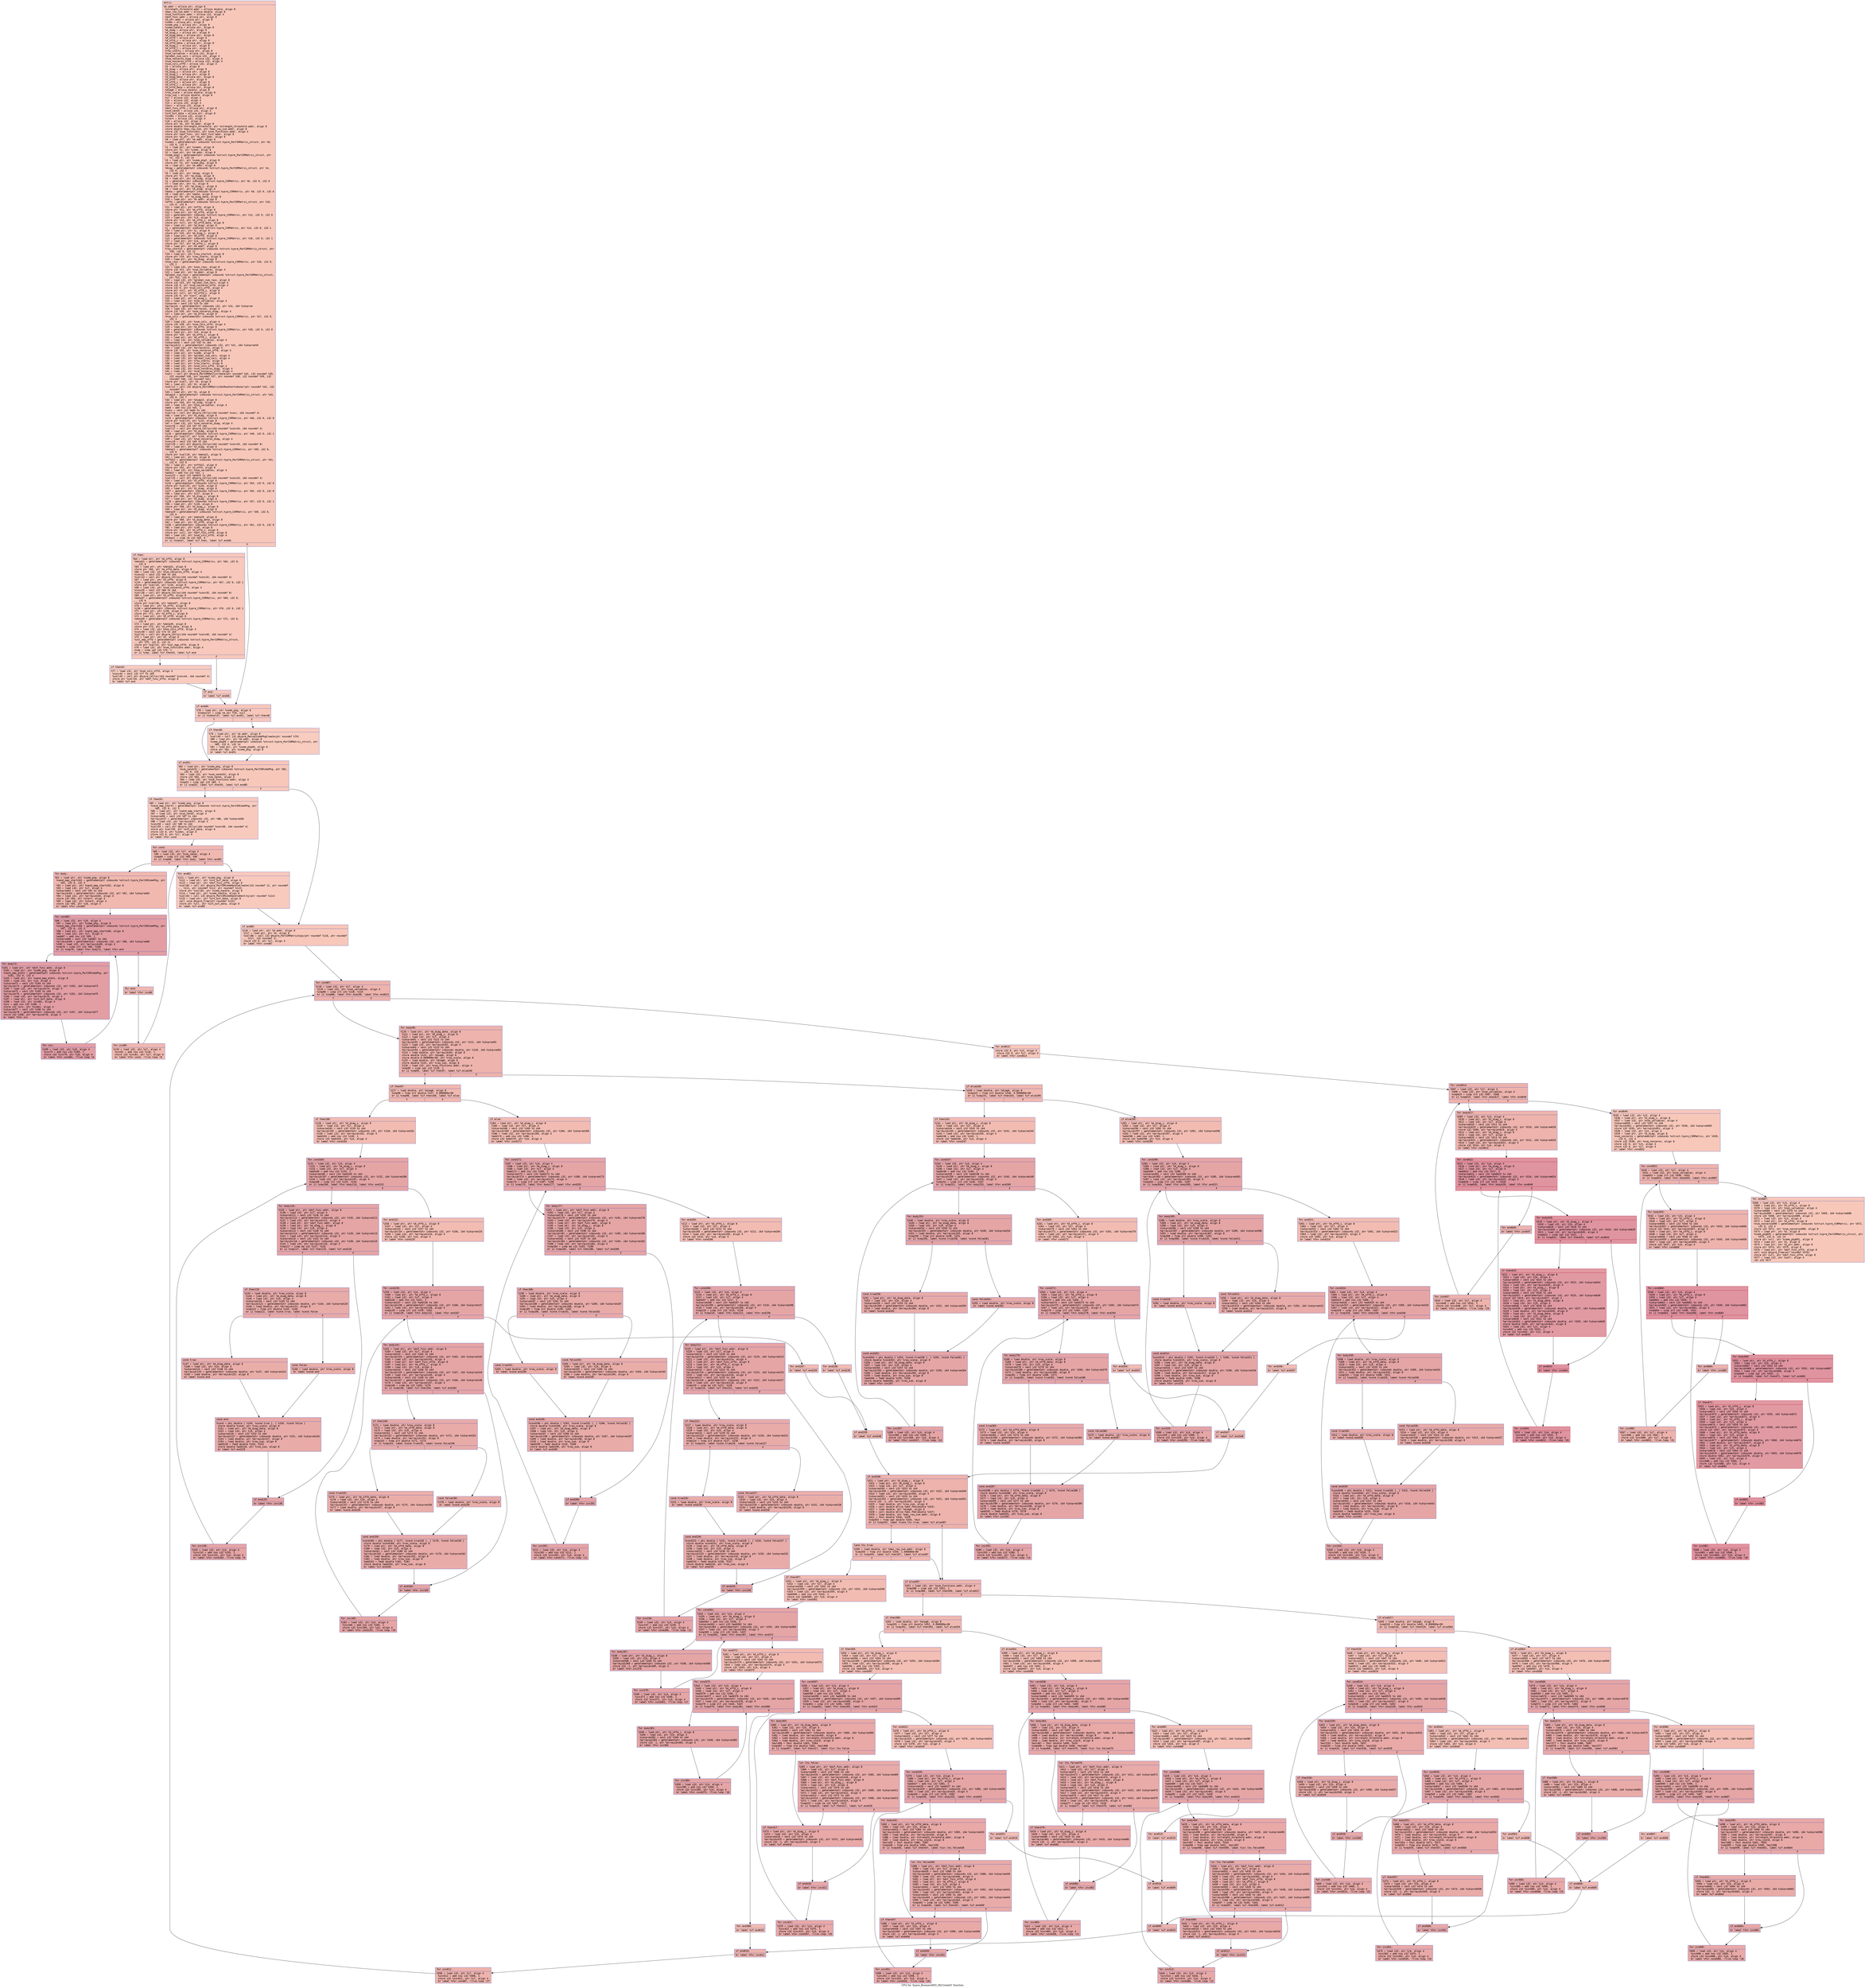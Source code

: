 digraph "CFG for 'hypre_BoomerAMG_MyCreateS' function" {
	label="CFG for 'hypre_BoomerAMG_MyCreateS' function";

	Node0x558f78b8e580 [shape=record,color="#3d50c3ff", style=filled, fillcolor="#ec7f6370" fontname="Courier",label="{entry:\l|  %A.addr = alloca ptr, align 8\l  %strength_threshold.addr = alloca double, align 8\l  %max_row_sum.addr = alloca double, align 8\l  %num_functions.addr = alloca i32, align 4\l  %dof_func.addr = alloca ptr, align 8\l  %S_ptr.addr = alloca ptr, align 8\l  %comm = alloca ptr, align 8\l  %comm_pkg = alloca ptr, align 8\l  %comm_handle = alloca ptr, align 8\l  %A_diag = alloca ptr, align 8\l  %A_diag_i = alloca ptr, align 8\l  %A_diag_data = alloca ptr, align 8\l  %A_offd = alloca ptr, align 8\l  %A_offd_i = alloca ptr, align 8\l  %A_offd_data = alloca ptr, align 8\l  %A_diag_j = alloca ptr, align 8\l  %A_offd_j = alloca ptr, align 8\l  %row_starts = alloca ptr, align 8\l  %num_variables = alloca i32, align 4\l  %global_num_vars = alloca i32, align 4\l  %num_nonzeros_diag = alloca i32, align 4\l  %num_nonzeros_offd = alloca i32, align 4\l  %num_cols_offd = alloca i32, align 4\l  %S = alloca ptr, align 8\l  %S_diag = alloca ptr, align 8\l  %S_diag_i = alloca ptr, align 8\l  %S_diag_j = alloca ptr, align 8\l  %S_diag_data = alloca ptr, align 8\l  %S_offd = alloca ptr, align 8\l  %S_offd_i = alloca ptr, align 8\l  %S_offd_j = alloca ptr, align 8\l  %S_offd_data = alloca ptr, align 8\l  %diag6 = alloca double, align 8\l  %row_scale = alloca double, align 8\l  %row_sum = alloca double, align 8\l  %i7 = alloca i32, align 4\l  %jA = alloca i32, align 4\l  %jS = alloca i32, align 4\l  %ierr = alloca i32, align 4\l  %dof_func_offd = alloca ptr, align 8\l  %num_sends = alloca i32, align 4\l  %int_buf_data = alloca ptr, align 8\l  %index = alloca i32, align 4\l  %start = alloca i32, align 4\l  %j8 = alloca i32, align 4\l  store ptr %A, ptr %A.addr, align 8\l  store double %strength_threshold, ptr %strength_threshold.addr, align 8\l  store double %max_row_sum, ptr %max_row_sum.addr, align 8\l  store i32 %num_functions, ptr %num_functions.addr, align 4\l  store ptr %dof_func, ptr %dof_func.addr, align 8\l  store ptr %S_ptr, ptr %S_ptr.addr, align 8\l  %0 = load ptr, ptr %A.addr, align 8\l  %comm1 = getelementptr inbounds %struct.hypre_ParCSRMatrix_struct, ptr %0,\l... i32 0, i32 0\l  %1 = load ptr, ptr %comm1, align 8\l  store ptr %1, ptr %comm, align 8\l  %2 = load ptr, ptr %A.addr, align 8\l  %comm_pkg2 = getelementptr inbounds %struct.hypre_ParCSRMatrix_struct, ptr\l... %2, i32 0, i32 14\l  %3 = load ptr, ptr %comm_pkg2, align 8\l  store ptr %3, ptr %comm_pkg, align 8\l  %4 = load ptr, ptr %A.addr, align 8\l  %diag = getelementptr inbounds %struct.hypre_ParCSRMatrix_struct, ptr %4,\l... i32 0, i32 7\l  %5 = load ptr, ptr %diag, align 8\l  store ptr %5, ptr %A_diag, align 8\l  %6 = load ptr, ptr %A_diag, align 8\l  %i = getelementptr inbounds %struct.hypre_CSRMatrix, ptr %6, i32 0, i32 0\l  %7 = load ptr, ptr %i, align 8\l  store ptr %7, ptr %A_diag_i, align 8\l  %8 = load ptr, ptr %A_diag, align 8\l  %data = getelementptr inbounds %struct.hypre_CSRMatrix, ptr %8, i32 0, i32 6\l  %9 = load ptr, ptr %data, align 8\l  store ptr %9, ptr %A_diag_data, align 8\l  %10 = load ptr, ptr %A.addr, align 8\l  %offd = getelementptr inbounds %struct.hypre_ParCSRMatrix_struct, ptr %10,\l... i32 0, i32 8\l  %11 = load ptr, ptr %offd, align 8\l  store ptr %11, ptr %A_offd, align 8\l  %12 = load ptr, ptr %A_offd, align 8\l  %i3 = getelementptr inbounds %struct.hypre_CSRMatrix, ptr %12, i32 0, i32 0\l  %13 = load ptr, ptr %i3, align 8\l  store ptr %13, ptr %A_offd_i, align 8\l  store ptr null, ptr %A_offd_data, align 8\l  %14 = load ptr, ptr %A_diag, align 8\l  %j = getelementptr inbounds %struct.hypre_CSRMatrix, ptr %14, i32 0, i32 1\l  %15 = load ptr, ptr %j, align 8\l  store ptr %15, ptr %A_diag_j, align 8\l  %16 = load ptr, ptr %A_offd, align 8\l  %j4 = getelementptr inbounds %struct.hypre_CSRMatrix, ptr %16, i32 0, i32 1\l  %17 = load ptr, ptr %j4, align 8\l  store ptr %17, ptr %A_offd_j, align 8\l  %18 = load ptr, ptr %A.addr, align 8\l  %row_starts5 = getelementptr inbounds %struct.hypre_ParCSRMatrix_struct, ptr\l... %18, i32 0, i32 12\l  %19 = load ptr, ptr %row_starts5, align 8\l  store ptr %19, ptr %row_starts, align 8\l  %20 = load ptr, ptr %A_diag, align 8\l  %num_rows = getelementptr inbounds %struct.hypre_CSRMatrix, ptr %20, i32 0,\l... i32 2\l  %21 = load i32, ptr %num_rows, align 8\l  store i32 %21, ptr %num_variables, align 4\l  %22 = load ptr, ptr %A.addr, align 8\l  %global_num_rows = getelementptr inbounds %struct.hypre_ParCSRMatrix_struct,\l... ptr %22, i32 0, i32 1\l  %23 = load i32, ptr %global_num_rows, align 8\l  store i32 %23, ptr %global_num_vars, align 4\l  store i32 0, ptr %num_nonzeros_offd, align 4\l  store i32 0, ptr %num_cols_offd, align 4\l  store ptr null, ptr %S_offd_i, align 8\l  store ptr null, ptr %S_offd_j, align 8\l  store i32 0, ptr %ierr, align 4\l  %24 = load ptr, ptr %A_diag_i, align 8\l  %25 = load i32, ptr %num_variables, align 4\l  %idxprom = sext i32 %25 to i64\l  %arrayidx = getelementptr inbounds i32, ptr %24, i64 %idxprom\l  %26 = load i32, ptr %arrayidx, align 4\l  store i32 %26, ptr %num_nonzeros_diag, align 4\l  %27 = load ptr, ptr %A_offd, align 8\l  %num_cols = getelementptr inbounds %struct.hypre_CSRMatrix, ptr %27, i32 0,\l... i32 3\l  %28 = load i32, ptr %num_cols, align 4\l  store i32 %28, ptr %num_cols_offd, align 4\l  %29 = load ptr, ptr %A_offd, align 8\l  %i9 = getelementptr inbounds %struct.hypre_CSRMatrix, ptr %29, i32 0, i32 0\l  %30 = load ptr, ptr %i9, align 8\l  store ptr %30, ptr %A_offd_i, align 8\l  %31 = load ptr, ptr %A_offd_i, align 8\l  %32 = load i32, ptr %num_variables, align 4\l  %idxprom10 = sext i32 %32 to i64\l  %arrayidx11 = getelementptr inbounds i32, ptr %31, i64 %idxprom10\l  %33 = load i32, ptr %arrayidx11, align 4\l  store i32 %33, ptr %num_nonzeros_offd, align 4\l  %34 = load ptr, ptr %comm, align 8\l  %35 = load i32, ptr %global_num_vars, align 4\l  %36 = load i32, ptr %global_num_vars, align 4\l  %37 = load ptr, ptr %row_starts, align 8\l  %38 = load ptr, ptr %row_starts, align 8\l  %39 = load i32, ptr %num_cols_offd, align 4\l  %40 = load i32, ptr %num_nonzeros_diag, align 4\l  %41 = load i32, ptr %num_nonzeros_offd, align 4\l  %call = call ptr @hypre_ParCSRMatrixCreate(ptr noundef %34, i32 noundef %35,\l... i32 noundef %36, ptr noundef %37, ptr noundef %38, i32 noundef %39, i32\l... noundef %40, i32 noundef %41)\l  store ptr %call, ptr %S, align 8\l  %42 = load ptr, ptr %S, align 8\l  %call12 = call i32 @hypre_ParCSRMatrixSetRowStartsOwner(ptr noundef %42, i32\l... noundef 0)\l  %43 = load ptr, ptr %S, align 8\l  %diag13 = getelementptr inbounds %struct.hypre_ParCSRMatrix_struct, ptr %43,\l... i32 0, i32 7\l  %44 = load ptr, ptr %diag13, align 8\l  store ptr %44, ptr %S_diag, align 8\l  %45 = load i32, ptr %num_variables, align 4\l  %add = add nsw i32 %45, 1\l  %conv = sext i32 %add to i64\l  %call14 = call ptr @hypre_CAlloc(i64 noundef %conv, i64 noundef 4)\l  %46 = load ptr, ptr %S_diag, align 8\l  %i15 = getelementptr inbounds %struct.hypre_CSRMatrix, ptr %46, i32 0, i32 0\l  store ptr %call14, ptr %i15, align 8\l  %47 = load i32, ptr %num_nonzeros_diag, align 4\l  %conv16 = sext i32 %47 to i64\l  %call17 = call ptr @hypre_CAlloc(i64 noundef %conv16, i64 noundef 4)\l  %48 = load ptr, ptr %S_diag, align 8\l  %j18 = getelementptr inbounds %struct.hypre_CSRMatrix, ptr %48, i32 0, i32 1\l  store ptr %call17, ptr %j18, align 8\l  %49 = load i32, ptr %num_nonzeros_diag, align 4\l  %conv19 = sext i32 %49 to i64\l  %call20 = call ptr @hypre_CAlloc(i64 noundef %conv19, i64 noundef 8)\l  %50 = load ptr, ptr %S_diag, align 8\l  %data21 = getelementptr inbounds %struct.hypre_CSRMatrix, ptr %50, i32 0,\l... i32 6\l  store ptr %call20, ptr %data21, align 8\l  %51 = load ptr, ptr %S, align 8\l  %offd22 = getelementptr inbounds %struct.hypre_ParCSRMatrix_struct, ptr %51,\l... i32 0, i32 8\l  %52 = load ptr, ptr %offd22, align 8\l  store ptr %52, ptr %S_offd, align 8\l  %53 = load i32, ptr %num_variables, align 4\l  %add23 = add nsw i32 %53, 1\l  %conv24 = sext i32 %add23 to i64\l  %call25 = call ptr @hypre_CAlloc(i64 noundef %conv24, i64 noundef 4)\l  %54 = load ptr, ptr %S_offd, align 8\l  %i26 = getelementptr inbounds %struct.hypre_CSRMatrix, ptr %54, i32 0, i32 0\l  store ptr %call25, ptr %i26, align 8\l  %55 = load ptr, ptr %S_diag, align 8\l  %i27 = getelementptr inbounds %struct.hypre_CSRMatrix, ptr %55, i32 0, i32 0\l  %56 = load ptr, ptr %i27, align 8\l  store ptr %56, ptr %S_diag_i, align 8\l  %57 = load ptr, ptr %S_diag, align 8\l  %j28 = getelementptr inbounds %struct.hypre_CSRMatrix, ptr %57, i32 0, i32 1\l  %58 = load ptr, ptr %j28, align 8\l  store ptr %58, ptr %S_diag_j, align 8\l  %59 = load ptr, ptr %S_diag, align 8\l  %data29 = getelementptr inbounds %struct.hypre_CSRMatrix, ptr %59, i32 0,\l... i32 6\l  %60 = load ptr, ptr %data29, align 8\l  store ptr %60, ptr %S_diag_data, align 8\l  %61 = load ptr, ptr %S_offd, align 8\l  %i30 = getelementptr inbounds %struct.hypre_CSRMatrix, ptr %61, i32 0, i32 0\l  %62 = load ptr, ptr %i30, align 8\l  store ptr %62, ptr %S_offd_i, align 8\l  store ptr null, ptr %dof_func_offd, align 8\l  %63 = load i32, ptr %num_cols_offd, align 4\l  %tobool = icmp ne i32 %63, 0\l  br i1 %tobool, label %if.then, label %if.end46\l|{<s0>T|<s1>F}}"];
	Node0x558f78b8e580:s0 -> Node0x558f78b9ed20[tooltip="entry -> if.then\nProbability 62.50%" ];
	Node0x558f78b8e580:s1 -> Node0x558f78b9ed90[tooltip="entry -> if.end46\nProbability 37.50%" ];
	Node0x558f78b9ed20 [shape=record,color="#3d50c3ff", style=filled, fillcolor="#ed836670" fontname="Courier",label="{if.then:\l|  %64 = load ptr, ptr %A_offd, align 8\l  %data31 = getelementptr inbounds %struct.hypre_CSRMatrix, ptr %64, i32 0,\l... i32 6\l  %65 = load ptr, ptr %data31, align 8\l  store ptr %65, ptr %A_offd_data, align 8\l  %66 = load i32, ptr %num_nonzeros_offd, align 4\l  %conv32 = sext i32 %66 to i64\l  %call33 = call ptr @hypre_CAlloc(i64 noundef %conv32, i64 noundef 4)\l  %67 = load ptr, ptr %S_offd, align 8\l  %j34 = getelementptr inbounds %struct.hypre_CSRMatrix, ptr %67, i32 0, i32 1\l  store ptr %call33, ptr %j34, align 8\l  %68 = load i32, ptr %num_nonzeros_offd, align 4\l  %conv35 = sext i32 %68 to i64\l  %call36 = call ptr @hypre_CAlloc(i64 noundef %conv35, i64 noundef 8)\l  %69 = load ptr, ptr %S_offd, align 8\l  %data37 = getelementptr inbounds %struct.hypre_CSRMatrix, ptr %69, i32 0,\l... i32 6\l  store ptr %call36, ptr %data37, align 8\l  %70 = load ptr, ptr %S_offd, align 8\l  %j38 = getelementptr inbounds %struct.hypre_CSRMatrix, ptr %70, i32 0, i32 1\l  %71 = load ptr, ptr %j38, align 8\l  store ptr %71, ptr %S_offd_j, align 8\l  %72 = load ptr, ptr %S_offd, align 8\l  %data39 = getelementptr inbounds %struct.hypre_CSRMatrix, ptr %72, i32 0,\l... i32 6\l  %73 = load ptr, ptr %data39, align 8\l  store ptr %73, ptr %S_offd_data, align 8\l  %74 = load i32, ptr %num_cols_offd, align 4\l  %conv40 = sext i32 %74 to i64\l  %call41 = call ptr @hypre_CAlloc(i64 noundef %conv40, i64 noundef 4)\l  %75 = load ptr, ptr %S, align 8\l  %col_map_offd = getelementptr inbounds %struct.hypre_ParCSRMatrix_struct,\l... ptr %75, i32 0, i32 11\l  store ptr %call41, ptr %col_map_offd, align 8\l  %76 = load i32, ptr %num_functions.addr, align 4\l  %cmp = icmp sgt i32 %76, 1\l  br i1 %cmp, label %if.then43, label %if.end\l|{<s0>T|<s1>F}}"];
	Node0x558f78b9ed20:s0 -> Node0x558f78ba0a80[tooltip="if.then -> if.then43\nProbability 50.00%" ];
	Node0x558f78b9ed20:s1 -> Node0x558f78ba0ad0[tooltip="if.then -> if.end\nProbability 50.00%" ];
	Node0x558f78ba0a80 [shape=record,color="#3d50c3ff", style=filled, fillcolor="#f08b6e70" fontname="Courier",label="{if.then43:\l|  %77 = load i32, ptr %num_cols_offd, align 4\l  %conv44 = sext i32 %77 to i64\l  %call45 = call ptr @hypre_CAlloc(i64 noundef %conv44, i64 noundef 4)\l  store ptr %call45, ptr %dof_func_offd, align 8\l  br label %if.end\l}"];
	Node0x558f78ba0a80 -> Node0x558f78ba0ad0[tooltip="if.then43 -> if.end\nProbability 100.00%" ];
	Node0x558f78ba0ad0 [shape=record,color="#3d50c3ff", style=filled, fillcolor="#ed836670" fontname="Courier",label="{if.end:\l|  br label %if.end46\l}"];
	Node0x558f78ba0ad0 -> Node0x558f78b9ed90[tooltip="if.end -> if.end46\nProbability 100.00%" ];
	Node0x558f78b9ed90 [shape=record,color="#3d50c3ff", style=filled, fillcolor="#ec7f6370" fontname="Courier",label="{if.end46:\l|  %78 = load ptr, ptr %comm_pkg, align 8\l  %tobool47 = icmp ne ptr %78, null\l  br i1 %tobool47, label %if.end51, label %if.then48\l|{<s0>T|<s1>F}}"];
	Node0x558f78b9ed90:s0 -> Node0x558f78ba1140[tooltip="if.end46 -> if.end51\nProbability 62.50%" ];
	Node0x558f78b9ed90:s1 -> Node0x558f78ba11c0[tooltip="if.end46 -> if.then48\nProbability 37.50%" ];
	Node0x558f78ba11c0 [shape=record,color="#3d50c3ff", style=filled, fillcolor="#f08b6e70" fontname="Courier",label="{if.then48:\l|  %79 = load ptr, ptr %A.addr, align 8\l  %call49 = call i32 @hypre_MatvecCommPkgCreate(ptr noundef %79)\l  %80 = load ptr, ptr %A.addr, align 8\l  %comm_pkg50 = getelementptr inbounds %struct.hypre_ParCSRMatrix_struct, ptr\l... %80, i32 0, i32 14\l  %81 = load ptr, ptr %comm_pkg50, align 8\l  store ptr %81, ptr %comm_pkg, align 8\l  br label %if.end51\l}"];
	Node0x558f78ba11c0 -> Node0x558f78ba1140[tooltip="if.then48 -> if.end51\nProbability 100.00%" ];
	Node0x558f78ba1140 [shape=record,color="#3d50c3ff", style=filled, fillcolor="#ec7f6370" fontname="Courier",label="{if.end51:\l|  %82 = load ptr, ptr %comm_pkg, align 8\l  %num_sends52 = getelementptr inbounds %struct.hypre_ParCSRCommPkg, ptr %82,\l... i32 0, i32 1\l  %83 = load i32, ptr %num_sends52, align 8\l  store i32 %83, ptr %num_sends, align 4\l  %84 = load i32, ptr %num_functions.addr, align 4\l  %cmp53 = icmp sgt i32 %84, 1\l  br i1 %cmp53, label %if.then55, label %if.end85\l|{<s0>T|<s1>F}}"];
	Node0x558f78ba1140:s0 -> Node0x558f78ba1c30[tooltip="if.end51 -> if.then55\nProbability 50.00%" ];
	Node0x558f78ba1140:s1 -> Node0x558f78ba1c80[tooltip="if.end51 -> if.end85\nProbability 50.00%" ];
	Node0x558f78ba1c30 [shape=record,color="#3d50c3ff", style=filled, fillcolor="#ef886b70" fontname="Courier",label="{if.then55:\l|  %85 = load ptr, ptr %comm_pkg, align 8\l  %send_map_starts = getelementptr inbounds %struct.hypre_ParCSRCommPkg, ptr\l... %85, i32 0, i32 3\l  %86 = load ptr, ptr %send_map_starts, align 8\l  %87 = load i32, ptr %num_sends, align 4\l  %idxprom56 = sext i32 %87 to i64\l  %arrayidx57 = getelementptr inbounds i32, ptr %86, i64 %idxprom56\l  %88 = load i32, ptr %arrayidx57, align 4\l  %conv58 = sext i32 %88 to i64\l  %call59 = call ptr @hypre_CAlloc(i64 noundef %conv58, i64 noundef 4)\l  store ptr %call59, ptr %int_buf_data, align 8\l  store i32 0, ptr %index, align 4\l  store i32 0, ptr %i7, align 4\l  br label %for.cond\l}"];
	Node0x558f78ba1c30 -> Node0x558f78ba25a0[tooltip="if.then55 -> for.cond\nProbability 100.00%" ];
	Node0x558f78ba25a0 [shape=record,color="#3d50c3ff", style=filled, fillcolor="#dc5d4a70" fontname="Courier",label="{for.cond:\l|  %89 = load i32, ptr %i7, align 4\l  %90 = load i32, ptr %num_sends, align 4\l  %cmp60 = icmp slt i32 %89, %90\l  br i1 %cmp60, label %for.body, label %for.end82\l|{<s0>T|<s1>F}}"];
	Node0x558f78ba25a0:s0 -> Node0x558f78ba2820[tooltip="for.cond -> for.body\nProbability 96.88%" ];
	Node0x558f78ba25a0:s1 -> Node0x558f78ba28a0[tooltip="for.cond -> for.end82\nProbability 3.12%" ];
	Node0x558f78ba2820 [shape=record,color="#3d50c3ff", style=filled, fillcolor="#dc5d4a70" fontname="Courier",label="{for.body:\l|  %91 = load ptr, ptr %comm_pkg, align 8\l  %send_map_starts62 = getelementptr inbounds %struct.hypre_ParCSRCommPkg, ptr\l... %91, i32 0, i32 3\l  %92 = load ptr, ptr %send_map_starts62, align 8\l  %93 = load i32, ptr %i7, align 4\l  %idxprom63 = sext i32 %93 to i64\l  %arrayidx64 = getelementptr inbounds i32, ptr %92, i64 %idxprom63\l  %94 = load i32, ptr %arrayidx64, align 4\l  store i32 %94, ptr %start, align 4\l  %95 = load i32, ptr %start, align 4\l  store i32 %95, ptr %j8, align 4\l  br label %for.cond65\l}"];
	Node0x558f78ba2820 -> Node0x558f78b89270[tooltip="for.body -> for.cond65\nProbability 100.00%" ];
	Node0x558f78b89270 [shape=record,color="#3d50c3ff", style=filled, fillcolor="#be242e70" fontname="Courier",label="{for.cond65:\l|  %96 = load i32, ptr %j8, align 4\l  %97 = load ptr, ptr %comm_pkg, align 8\l  %send_map_starts66 = getelementptr inbounds %struct.hypre_ParCSRCommPkg, ptr\l... %97, i32 0, i32 3\l  %98 = load ptr, ptr %send_map_starts66, align 8\l  %99 = load i32, ptr %i7, align 4\l  %add67 = add nsw i32 %99, 1\l  %idxprom68 = sext i32 %add67 to i64\l  %arrayidx69 = getelementptr inbounds i32, ptr %98, i64 %idxprom68\l  %100 = load i32, ptr %arrayidx69, align 4\l  %cmp70 = icmp slt i32 %96, %100\l  br i1 %cmp70, label %for.body72, label %for.end\l|{<s0>T|<s1>F}}"];
	Node0x558f78b89270:s0 -> Node0x558f78ba3ff0[tooltip="for.cond65 -> for.body72\nProbability 96.88%" ];
	Node0x558f78b89270:s1 -> Node0x558f78ba4040[tooltip="for.cond65 -> for.end\nProbability 3.12%" ];
	Node0x558f78ba3ff0 [shape=record,color="#3d50c3ff", style=filled, fillcolor="#be242e70" fontname="Courier",label="{for.body72:\l|  %101 = load ptr, ptr %dof_func.addr, align 8\l  %102 = load ptr, ptr %comm_pkg, align 8\l  %send_map_elmts = getelementptr inbounds %struct.hypre_ParCSRCommPkg, ptr\l... %102, i32 0, i32 4\l  %103 = load ptr, ptr %send_map_elmts, align 8\l  %104 = load i32, ptr %j8, align 4\l  %idxprom73 = sext i32 %104 to i64\l  %arrayidx74 = getelementptr inbounds i32, ptr %103, i64 %idxprom73\l  %105 = load i32, ptr %arrayidx74, align 4\l  %idxprom75 = sext i32 %105 to i64\l  %arrayidx76 = getelementptr inbounds i32, ptr %101, i64 %idxprom75\l  %106 = load i32, ptr %arrayidx76, align 4\l  %107 = load ptr, ptr %int_buf_data, align 8\l  %108 = load i32, ptr %index, align 4\l  %inc = add nsw i32 %108, 1\l  store i32 %inc, ptr %index, align 4\l  %idxprom77 = sext i32 %108 to i64\l  %arrayidx78 = getelementptr inbounds i32, ptr %107, i64 %idxprom77\l  store i32 %106, ptr %arrayidx78, align 4\l  br label %for.inc\l}"];
	Node0x558f78ba3ff0 -> Node0x558f78ba4cf0[tooltip="for.body72 -> for.inc\nProbability 100.00%" ];
	Node0x558f78ba4cf0 [shape=record,color="#3d50c3ff", style=filled, fillcolor="#be242e70" fontname="Courier",label="{for.inc:\l|  %109 = load i32, ptr %j8, align 4\l  %inc79 = add nsw i32 %109, 1\l  store i32 %inc79, ptr %j8, align 4\l  br label %for.cond65, !llvm.loop !6\l}"];
	Node0x558f78ba4cf0 -> Node0x558f78b89270[tooltip="for.inc -> for.cond65\nProbability 100.00%" ];
	Node0x558f78ba4040 [shape=record,color="#3d50c3ff", style=filled, fillcolor="#dc5d4a70" fontname="Courier",label="{for.end:\l|  br label %for.inc80\l}"];
	Node0x558f78ba4040 -> Node0x558f78ba5160[tooltip="for.end -> for.inc80\nProbability 100.00%" ];
	Node0x558f78ba5160 [shape=record,color="#3d50c3ff", style=filled, fillcolor="#dc5d4a70" fontname="Courier",label="{for.inc80:\l|  %110 = load i32, ptr %i7, align 4\l  %inc81 = add nsw i32 %110, 1\l  store i32 %inc81, ptr %i7, align 4\l  br label %for.cond, !llvm.loop !8\l}"];
	Node0x558f78ba5160 -> Node0x558f78ba25a0[tooltip="for.inc80 -> for.cond\nProbability 100.00%" ];
	Node0x558f78ba28a0 [shape=record,color="#3d50c3ff", style=filled, fillcolor="#ef886b70" fontname="Courier",label="{for.end82:\l|  %111 = load ptr, ptr %comm_pkg, align 8\l  %112 = load ptr, ptr %int_buf_data, align 8\l  %113 = load ptr, ptr %dof_func_offd, align 8\l  %call83 = call ptr @hypre_ParCSRCommHandleCreate(i32 noundef 11, ptr noundef\l... %111, ptr noundef %112, ptr noundef %113)\l  store ptr %call83, ptr %comm_handle, align 8\l  %114 = load ptr, ptr %comm_handle, align 8\l  %call84 = call i32 @hypre_ParCSRCommHandleDestroy(ptr noundef %114)\l  %115 = load ptr, ptr %int_buf_data, align 8\l  call void @hypre_Free(ptr noundef %115)\l  store ptr null, ptr %int_buf_data, align 8\l  br label %if.end85\l}"];
	Node0x558f78ba28a0 -> Node0x558f78ba1c80[tooltip="for.end82 -> if.end85\nProbability 100.00%" ];
	Node0x558f78ba1c80 [shape=record,color="#3d50c3ff", style=filled, fillcolor="#ec7f6370" fontname="Courier",label="{if.end85:\l|  %116 = load ptr, ptr %A.addr, align 8\l  %117 = load ptr, ptr %S, align 8\l  %call86 = call i32 @hypre_ParCSRMatrixCopy(ptr noundef %116, ptr noundef\l... %117, i32 noundef 1)\l  store i32 0, ptr %i7, align 4\l  br label %for.cond87\l}"];
	Node0x558f78ba1c80 -> Node0x558f78ba61f0[tooltip="if.end85 -> for.cond87\nProbability 100.00%" ];
	Node0x558f78ba61f0 [shape=record,color="#3d50c3ff", style=filled, fillcolor="#d6524470" fontname="Courier",label="{for.cond87:\l|  %118 = load i32, ptr %i7, align 4\l  %119 = load i32, ptr %num_variables, align 4\l  %cmp88 = icmp slt i32 %118, %119\l  br i1 %cmp88, label %for.body90, label %for.end613\l|{<s0>T|<s1>F}}"];
	Node0x558f78ba61f0:s0 -> Node0x558f78ba6460[tooltip="for.cond87 -> for.body90\nProbability 96.88%" ];
	Node0x558f78ba61f0:s1 -> Node0x558f78ba64b0[tooltip="for.cond87 -> for.end613\nProbability 3.12%" ];
	Node0x558f78ba6460 [shape=record,color="#3d50c3ff", style=filled, fillcolor="#d6524470" fontname="Courier",label="{for.body90:\l|  %120 = load ptr, ptr %A_diag_data, align 8\l  %121 = load ptr, ptr %A_diag_i, align 8\l  %122 = load i32, ptr %i7, align 4\l  %idxprom91 = sext i32 %122 to i64\l  %arrayidx92 = getelementptr inbounds i32, ptr %121, i64 %idxprom91\l  %123 = load i32, ptr %arrayidx92, align 4\l  %idxprom93 = sext i32 %123 to i64\l  %arrayidx94 = getelementptr inbounds double, ptr %120, i64 %idxprom93\l  %124 = load double, ptr %arrayidx94, align 8\l  store double %124, ptr %diag6, align 8\l  store double 0.000000e+00, ptr %row_scale, align 8\l  %125 = load double, ptr %diag6, align 8\l  store double %125, ptr %row_sum, align 8\l  %126 = load i32, ptr %num_functions.addr, align 4\l  %cmp95 = icmp sgt i32 %126, 1\l  br i1 %cmp95, label %if.then97, label %if.else240\l|{<s0>T|<s1>F}}"];
	Node0x558f78ba6460:s0 -> Node0x558f78ba79e0[tooltip="for.body90 -> if.then97\nProbability 50.00%" ];
	Node0x558f78ba6460:s1 -> Node0x558f78ba7a30[tooltip="for.body90 -> if.else240\nProbability 50.00%" ];
	Node0x558f78ba79e0 [shape=record,color="#3d50c3ff", style=filled, fillcolor="#dc5d4a70" fontname="Courier",label="{if.then97:\l|  %127 = load double, ptr %diag6, align 8\l  %cmp98 = fcmp olt double %127, 0.000000e+00\l  br i1 %cmp98, label %if.then100, label %if.else\l|{<s0>T|<s1>F}}"];
	Node0x558f78ba79e0:s0 -> Node0x558f78ba7cc0[tooltip="if.then97 -> if.then100\nProbability 50.00%" ];
	Node0x558f78ba79e0:s1 -> Node0x558f78ba7d40[tooltip="if.then97 -> if.else\nProbability 50.00%" ];
	Node0x558f78ba7cc0 [shape=record,color="#3d50c3ff", style=filled, fillcolor="#e1675170" fontname="Courier",label="{if.then100:\l|  %128 = load ptr, ptr %A_diag_i, align 8\l  %129 = load i32, ptr %i7, align 4\l  %idxprom101 = sext i32 %129 to i64\l  %arrayidx102 = getelementptr inbounds i32, ptr %128, i64 %idxprom101\l  %130 = load i32, ptr %arrayidx102, align 4\l  %add103 = add nsw i32 %130, 1\l  store i32 %add103, ptr %jA, align 4\l  br label %for.cond104\l}"];
	Node0x558f78ba7cc0 -> Node0x558f78ba8300[tooltip="if.then100 -> for.cond104\nProbability 100.00%" ];
	Node0x558f78ba8300 [shape=record,color="#3d50c3ff", style=filled, fillcolor="#c5333470" fontname="Courier",label="{for.cond104:\l|  %131 = load i32, ptr %jA, align 4\l  %132 = load ptr, ptr %A_diag_i, align 8\l  %133 = load i32, ptr %i7, align 4\l  %add105 = add nsw i32 %133, 1\l  %idxprom106 = sext i32 %add105 to i64\l  %arrayidx107 = getelementptr inbounds i32, ptr %132, i64 %idxprom106\l  %134 = load i32, ptr %arrayidx107, align 4\l  %cmp108 = icmp slt i32 %131, %134\l  br i1 %cmp108, label %for.body110, label %for.end132\l|{<s0>T|<s1>F}}"];
	Node0x558f78ba8300:s0 -> Node0x558f78ba88c0[tooltip="for.cond104 -> for.body110\nProbability 96.88%" ];
	Node0x558f78ba8300:s1 -> Node0x558f78ba8940[tooltip="for.cond104 -> for.end132\nProbability 3.12%" ];
	Node0x558f78ba88c0 [shape=record,color="#3d50c3ff", style=filled, fillcolor="#c5333470" fontname="Courier",label="{for.body110:\l|  %135 = load ptr, ptr %dof_func.addr, align 8\l  %136 = load i32, ptr %i7, align 4\l  %idxprom111 = sext i32 %136 to i64\l  %arrayidx112 = getelementptr inbounds i32, ptr %135, i64 %idxprom111\l  %137 = load i32, ptr %arrayidx112, align 4\l  %138 = load ptr, ptr %dof_func.addr, align 8\l  %139 = load ptr, ptr %A_diag_j, align 8\l  %140 = load i32, ptr %jA, align 4\l  %idxprom113 = sext i32 %140 to i64\l  %arrayidx114 = getelementptr inbounds i32, ptr %139, i64 %idxprom113\l  %141 = load i32, ptr %arrayidx114, align 4\l  %idxprom115 = sext i32 %141 to i64\l  %arrayidx116 = getelementptr inbounds i32, ptr %138, i64 %idxprom115\l  %142 = load i32, ptr %arrayidx116, align 4\l  %cmp117 = icmp eq i32 %137, %142\l  br i1 %cmp117, label %if.then119, label %if.end129\l|{<s0>T|<s1>F}}"];
	Node0x558f78ba88c0:s0 -> Node0x558f78ba93d0[tooltip="for.body110 -> if.then119\nProbability 50.00%" ];
	Node0x558f78ba88c0:s1 -> Node0x558f78ba9450[tooltip="for.body110 -> if.end129\nProbability 50.00%" ];
	Node0x558f78ba93d0 [shape=record,color="#3d50c3ff", style=filled, fillcolor="#cc403a70" fontname="Courier",label="{if.then119:\l|  %143 = load double, ptr %row_scale, align 8\l  %144 = load ptr, ptr %A_diag_data, align 8\l  %145 = load i32, ptr %jA, align 4\l  %idxprom120 = sext i32 %145 to i64\l  %arrayidx121 = getelementptr inbounds double, ptr %144, i64 %idxprom120\l  %146 = load double, ptr %arrayidx121, align 8\l  %cmp122 = fcmp olt double %143, %146\l  br i1 %cmp122, label %cond.true, label %cond.false\l|{<s0>T|<s1>F}}"];
	Node0x558f78ba93d0:s0 -> Node0x558f78ba9a00[tooltip="if.then119 -> cond.true\nProbability 50.00%" ];
	Node0x558f78ba93d0:s1 -> Node0x558f78b9f250[tooltip="if.then119 -> cond.false\nProbability 50.00%" ];
	Node0x558f78ba9a00 [shape=record,color="#3d50c3ff", style=filled, fillcolor="#d0473d70" fontname="Courier",label="{cond.true:\l|  %147 = load ptr, ptr %A_diag_data, align 8\l  %148 = load i32, ptr %jA, align 4\l  %idxprom124 = sext i32 %148 to i64\l  %arrayidx125 = getelementptr inbounds double, ptr %147, i64 %idxprom124\l  %149 = load double, ptr %arrayidx125, align 8\l  br label %cond.end\l}"];
	Node0x558f78ba9a00 -> Node0x558f78b9f6d0[tooltip="cond.true -> cond.end\nProbability 100.00%" ];
	Node0x558f78b9f250 [shape=record,color="#3d50c3ff", style=filled, fillcolor="#d0473d70" fontname="Courier",label="{cond.false:\l|  %150 = load double, ptr %row_scale, align 8\l  br label %cond.end\l}"];
	Node0x558f78b9f250 -> Node0x558f78b9f6d0[tooltip="cond.false -> cond.end\nProbability 100.00%" ];
	Node0x558f78b9f6d0 [shape=record,color="#3d50c3ff", style=filled, fillcolor="#cc403a70" fontname="Courier",label="{cond.end:\l|  %cond = phi double [ %149, %cond.true ], [ %150, %cond.false ]\l  store double %cond, ptr %row_scale, align 8\l  %151 = load ptr, ptr %A_diag_data, align 8\l  %152 = load i32, ptr %jA, align 4\l  %idxprom126 = sext i32 %152 to i64\l  %arrayidx127 = getelementptr inbounds double, ptr %151, i64 %idxprom126\l  %153 = load double, ptr %arrayidx127, align 8\l  %154 = load double, ptr %row_sum, align 8\l  %add128 = fadd double %154, %153\l  store double %add128, ptr %row_sum, align 8\l  br label %if.end129\l}"];
	Node0x558f78b9f6d0 -> Node0x558f78ba9450[tooltip="cond.end -> if.end129\nProbability 100.00%" ];
	Node0x558f78ba9450 [shape=record,color="#3d50c3ff", style=filled, fillcolor="#c5333470" fontname="Courier",label="{if.end129:\l|  br label %for.inc130\l}"];
	Node0x558f78ba9450 -> Node0x558f78bab310[tooltip="if.end129 -> for.inc130\nProbability 100.00%" ];
	Node0x558f78bab310 [shape=record,color="#3d50c3ff", style=filled, fillcolor="#c5333470" fontname="Courier",label="{for.inc130:\l|  %155 = load i32, ptr %jA, align 4\l  %inc131 = add nsw i32 %155, 1\l  store i32 %inc131, ptr %jA, align 4\l  br label %for.cond104, !llvm.loop !9\l}"];
	Node0x558f78bab310 -> Node0x558f78ba8300[tooltip="for.inc130 -> for.cond104\nProbability 100.00%" ];
	Node0x558f78ba8940 [shape=record,color="#3d50c3ff", style=filled, fillcolor="#e1675170" fontname="Courier",label="{for.end132:\l|  %156 = load ptr, ptr %A_offd_i, align 8\l  %157 = load i32, ptr %i7, align 4\l  %idxprom133 = sext i32 %157 to i64\l  %arrayidx134 = getelementptr inbounds i32, ptr %156, i64 %idxprom133\l  %158 = load i32, ptr %arrayidx134, align 4\l  store i32 %158, ptr %jA, align 4\l  br label %for.cond135\l}"];
	Node0x558f78ba8940 -> Node0x558f78babaf0[tooltip="for.end132 -> for.cond135\nProbability 100.00%" ];
	Node0x558f78babaf0 [shape=record,color="#3d50c3ff", style=filled, fillcolor="#c5333470" fontname="Courier",label="{for.cond135:\l|  %159 = load i32, ptr %jA, align 4\l  %160 = load ptr, ptr %A_offd_i, align 8\l  %161 = load i32, ptr %i7, align 4\l  %add136 = add nsw i32 %161, 1\l  %idxprom137 = sext i32 %add136 to i64\l  %arrayidx138 = getelementptr inbounds i32, ptr %160, i64 %idxprom137\l  %162 = load i32, ptr %arrayidx138, align 4\l  %cmp139 = icmp slt i32 %159, %162\l  br i1 %cmp139, label %for.body141, label %for.end167\l|{<s0>T|<s1>F}}"];
	Node0x558f78babaf0:s0 -> Node0x558f78bac0b0[tooltip="for.cond135 -> for.body141\nProbability 96.88%" ];
	Node0x558f78babaf0:s1 -> Node0x558f78bac130[tooltip="for.cond135 -> for.end167\nProbability 3.12%" ];
	Node0x558f78bac0b0 [shape=record,color="#3d50c3ff", style=filled, fillcolor="#c5333470" fontname="Courier",label="{for.body141:\l|  %163 = load ptr, ptr %dof_func.addr, align 8\l  %164 = load i32, ptr %i7, align 4\l  %idxprom142 = sext i32 %164 to i64\l  %arrayidx143 = getelementptr inbounds i32, ptr %163, i64 %idxprom142\l  %165 = load i32, ptr %arrayidx143, align 4\l  %166 = load ptr, ptr %dof_func_offd, align 8\l  %167 = load ptr, ptr %A_offd_j, align 8\l  %168 = load i32, ptr %jA, align 4\l  %idxprom144 = sext i32 %168 to i64\l  %arrayidx145 = getelementptr inbounds i32, ptr %167, i64 %idxprom144\l  %169 = load i32, ptr %arrayidx145, align 4\l  %idxprom146 = sext i32 %169 to i64\l  %arrayidx147 = getelementptr inbounds i32, ptr %166, i64 %idxprom146\l  %170 = load i32, ptr %arrayidx147, align 4\l  %cmp148 = icmp eq i32 %165, %170\l  br i1 %cmp148, label %if.then150, label %if.end164\l|{<s0>T|<s1>F}}"];
	Node0x558f78bac0b0:s0 -> Node0x558f78bacb60[tooltip="for.body141 -> if.then150\nProbability 50.00%" ];
	Node0x558f78bac0b0:s1 -> Node0x558f78bacbe0[tooltip="for.body141 -> if.end164\nProbability 50.00%" ];
	Node0x558f78bacb60 [shape=record,color="#3d50c3ff", style=filled, fillcolor="#cc403a70" fontname="Courier",label="{if.then150:\l|  %171 = load double, ptr %row_scale, align 8\l  %172 = load ptr, ptr %A_offd_data, align 8\l  %173 = load i32, ptr %jA, align 4\l  %idxprom151 = sext i32 %173 to i64\l  %arrayidx152 = getelementptr inbounds double, ptr %172, i64 %idxprom151\l  %174 = load double, ptr %arrayidx152, align 8\l  %cmp153 = fcmp olt double %171, %174\l  br i1 %cmp153, label %cond.true155, label %cond.false158\l|{<s0>T|<s1>F}}"];
	Node0x558f78bacb60:s0 -> Node0x558f78bad190[tooltip="if.then150 -> cond.true155\nProbability 50.00%" ];
	Node0x558f78bacb60:s1 -> Node0x558f78bad210[tooltip="if.then150 -> cond.false158\nProbability 50.00%" ];
	Node0x558f78bad190 [shape=record,color="#3d50c3ff", style=filled, fillcolor="#d0473d70" fontname="Courier",label="{cond.true155:\l|  %175 = load ptr, ptr %A_offd_data, align 8\l  %176 = load i32, ptr %jA, align 4\l  %idxprom156 = sext i32 %176 to i64\l  %arrayidx157 = getelementptr inbounds double, ptr %175, i64 %idxprom156\l  %177 = load double, ptr %arrayidx157, align 8\l  br label %cond.end159\l}"];
	Node0x558f78bad190 -> Node0x558f78bad690[tooltip="cond.true155 -> cond.end159\nProbability 100.00%" ];
	Node0x558f78bad210 [shape=record,color="#3d50c3ff", style=filled, fillcolor="#d0473d70" fontname="Courier",label="{cond.false158:\l|  %178 = load double, ptr %row_scale, align 8\l  br label %cond.end159\l}"];
	Node0x558f78bad210 -> Node0x558f78bad690[tooltip="cond.false158 -> cond.end159\nProbability 100.00%" ];
	Node0x558f78bad690 [shape=record,color="#3d50c3ff", style=filled, fillcolor="#cc403a70" fontname="Courier",label="{cond.end159:\l|  %cond160 = phi double [ %177, %cond.true155 ], [ %178, %cond.false158 ]\l  store double %cond160, ptr %row_scale, align 8\l  %179 = load ptr, ptr %A_offd_data, align 8\l  %180 = load i32, ptr %jA, align 4\l  %idxprom161 = sext i32 %180 to i64\l  %arrayidx162 = getelementptr inbounds double, ptr %179, i64 %idxprom161\l  %181 = load double, ptr %arrayidx162, align 8\l  %182 = load double, ptr %row_sum, align 8\l  %add163 = fadd double %182, %181\l  store double %add163, ptr %row_sum, align 8\l  br label %if.end164\l}"];
	Node0x558f78bad690 -> Node0x558f78bacbe0[tooltip="cond.end159 -> if.end164\nProbability 100.00%" ];
	Node0x558f78bacbe0 [shape=record,color="#3d50c3ff", style=filled, fillcolor="#c5333470" fontname="Courier",label="{if.end164:\l|  br label %for.inc165\l}"];
	Node0x558f78bacbe0 -> Node0x558f78bade60[tooltip="if.end164 -> for.inc165\nProbability 100.00%" ];
	Node0x558f78bade60 [shape=record,color="#3d50c3ff", style=filled, fillcolor="#c5333470" fontname="Courier",label="{for.inc165:\l|  %183 = load i32, ptr %jA, align 4\l  %inc166 = add nsw i32 %183, 1\l  store i32 %inc166, ptr %jA, align 4\l  br label %for.cond135, !llvm.loop !10\l}"];
	Node0x558f78bade60 -> Node0x558f78babaf0[tooltip="for.inc165 -> for.cond135\nProbability 100.00%" ];
	Node0x558f78bac130 [shape=record,color="#3d50c3ff", style=filled, fillcolor="#e1675170" fontname="Courier",label="{for.end167:\l|  br label %if.end239\l}"];
	Node0x558f78bac130 -> Node0x558f78bae2e0[tooltip="for.end167 -> if.end239\nProbability 100.00%" ];
	Node0x558f78ba7d40 [shape=record,color="#3d50c3ff", style=filled, fillcolor="#e1675170" fontname="Courier",label="{if.else:\l|  %184 = load ptr, ptr %A_diag_i, align 8\l  %185 = load i32, ptr %i7, align 4\l  %idxprom168 = sext i32 %185 to i64\l  %arrayidx169 = getelementptr inbounds i32, ptr %184, i64 %idxprom168\l  %186 = load i32, ptr %arrayidx169, align 4\l  %add170 = add nsw i32 %186, 1\l  store i32 %add170, ptr %jA, align 4\l  br label %for.cond171\l}"];
	Node0x558f78ba7d40 -> Node0x558f78bae810[tooltip="if.else -> for.cond171\nProbability 100.00%" ];
	Node0x558f78bae810 [shape=record,color="#3d50c3ff", style=filled, fillcolor="#c5333470" fontname="Courier",label="{for.cond171:\l|  %187 = load i32, ptr %jA, align 4\l  %188 = load ptr, ptr %A_diag_i, align 8\l  %189 = load i32, ptr %i7, align 4\l  %add172 = add nsw i32 %189, 1\l  %idxprom173 = sext i32 %add172 to i64\l  %arrayidx174 = getelementptr inbounds i32, ptr %188, i64 %idxprom173\l  %190 = load i32, ptr %arrayidx174, align 4\l  %cmp175 = icmp slt i32 %187, %190\l  br i1 %cmp175, label %for.body177, label %for.end203\l|{<s0>T|<s1>F}}"];
	Node0x558f78bae810:s0 -> Node0x558f78baedd0[tooltip="for.cond171 -> for.body177\nProbability 96.88%" ];
	Node0x558f78bae810:s1 -> Node0x558f78baee50[tooltip="for.cond171 -> for.end203\nProbability 3.12%" ];
	Node0x558f78baedd0 [shape=record,color="#3d50c3ff", style=filled, fillcolor="#c5333470" fontname="Courier",label="{for.body177:\l|  %191 = load ptr, ptr %dof_func.addr, align 8\l  %192 = load i32, ptr %i7, align 4\l  %idxprom178 = sext i32 %192 to i64\l  %arrayidx179 = getelementptr inbounds i32, ptr %191, i64 %idxprom178\l  %193 = load i32, ptr %arrayidx179, align 4\l  %194 = load ptr, ptr %dof_func.addr, align 8\l  %195 = load ptr, ptr %A_diag_j, align 8\l  %196 = load i32, ptr %jA, align 4\l  %idxprom180 = sext i32 %196 to i64\l  %arrayidx181 = getelementptr inbounds i32, ptr %195, i64 %idxprom180\l  %197 = load i32, ptr %arrayidx181, align 4\l  %idxprom182 = sext i32 %197 to i64\l  %arrayidx183 = getelementptr inbounds i32, ptr %194, i64 %idxprom182\l  %198 = load i32, ptr %arrayidx183, align 4\l  %cmp184 = icmp eq i32 %193, %198\l  br i1 %cmp184, label %if.then186, label %if.end200\l|{<s0>T|<s1>F}}"];
	Node0x558f78baedd0:s0 -> Node0x558f78ba3860[tooltip="for.body177 -> if.then186\nProbability 50.00%" ];
	Node0x558f78baedd0:s1 -> Node0x558f78ba38e0[tooltip="for.body177 -> if.end200\nProbability 50.00%" ];
	Node0x558f78ba3860 [shape=record,color="#3d50c3ff", style=filled, fillcolor="#cc403a70" fontname="Courier",label="{if.then186:\l|  %199 = load double, ptr %row_scale, align 8\l  %200 = load ptr, ptr %A_diag_data, align 8\l  %201 = load i32, ptr %jA, align 4\l  %idxprom187 = sext i32 %201 to i64\l  %arrayidx188 = getelementptr inbounds double, ptr %200, i64 %idxprom187\l  %202 = load double, ptr %arrayidx188, align 8\l  %cmp189 = fcmp olt double %199, %202\l  br i1 %cmp189, label %cond.true191, label %cond.false192\l|{<s0>T|<s1>F}}"];
	Node0x558f78ba3860:s0 -> Node0x558f78ba3e90[tooltip="if.then186 -> cond.true191\nProbability 50.00%" ];
	Node0x558f78ba3860:s1 -> Node0x558f78ba3f10[tooltip="if.then186 -> cond.false192\nProbability 50.00%" ];
	Node0x558f78ba3e90 [shape=record,color="#3d50c3ff", style=filled, fillcolor="#d0473d70" fontname="Courier",label="{cond.true191:\l|  %203 = load double, ptr %row_scale, align 8\l  br label %cond.end195\l}"];
	Node0x558f78ba3e90 -> Node0x558f78bb1140[tooltip="cond.true191 -> cond.end195\nProbability 100.00%" ];
	Node0x558f78ba3f10 [shape=record,color="#3d50c3ff", style=filled, fillcolor="#d0473d70" fontname="Courier",label="{cond.false192:\l|  %204 = load ptr, ptr %A_diag_data, align 8\l  %205 = load i32, ptr %jA, align 4\l  %idxprom193 = sext i32 %205 to i64\l  %arrayidx194 = getelementptr inbounds double, ptr %204, i64 %idxprom193\l  %206 = load double, ptr %arrayidx194, align 8\l  br label %cond.end195\l}"];
	Node0x558f78ba3f10 -> Node0x558f78bb1140[tooltip="cond.false192 -> cond.end195\nProbability 100.00%" ];
	Node0x558f78bb1140 [shape=record,color="#3d50c3ff", style=filled, fillcolor="#cc403a70" fontname="Courier",label="{cond.end195:\l|  %cond196 = phi double [ %203, %cond.true191 ], [ %206, %cond.false192 ]\l  store double %cond196, ptr %row_scale, align 8\l  %207 = load ptr, ptr %A_diag_data, align 8\l  %208 = load i32, ptr %jA, align 4\l  %idxprom197 = sext i32 %208 to i64\l  %arrayidx198 = getelementptr inbounds double, ptr %207, i64 %idxprom197\l  %209 = load double, ptr %arrayidx198, align 8\l  %210 = load double, ptr %row_sum, align 8\l  %add199 = fadd double %210, %209\l  store double %add199, ptr %row_sum, align 8\l  br label %if.end200\l}"];
	Node0x558f78bb1140 -> Node0x558f78ba38e0[tooltip="cond.end195 -> if.end200\nProbability 100.00%" ];
	Node0x558f78ba38e0 [shape=record,color="#3d50c3ff", style=filled, fillcolor="#c5333470" fontname="Courier",label="{if.end200:\l|  br label %for.inc201\l}"];
	Node0x558f78ba38e0 -> Node0x558f78bb1b80[tooltip="if.end200 -> for.inc201\nProbability 100.00%" ];
	Node0x558f78bb1b80 [shape=record,color="#3d50c3ff", style=filled, fillcolor="#c5333470" fontname="Courier",label="{for.inc201:\l|  %211 = load i32, ptr %jA, align 4\l  %inc202 = add nsw i32 %211, 1\l  store i32 %inc202, ptr %jA, align 4\l  br label %for.cond171, !llvm.loop !11\l}"];
	Node0x558f78bb1b80 -> Node0x558f78bae810[tooltip="for.inc201 -> for.cond171\nProbability 100.00%" ];
	Node0x558f78baee50 [shape=record,color="#3d50c3ff", style=filled, fillcolor="#e1675170" fontname="Courier",label="{for.end203:\l|  %212 = load ptr, ptr %A_offd_i, align 8\l  %213 = load i32, ptr %i7, align 4\l  %idxprom204 = sext i32 %213 to i64\l  %arrayidx205 = getelementptr inbounds i32, ptr %212, i64 %idxprom204\l  %214 = load i32, ptr %arrayidx205, align 4\l  store i32 %214, ptr %jA, align 4\l  br label %for.cond206\l}"];
	Node0x558f78baee50 -> Node0x558f78bb2390[tooltip="for.end203 -> for.cond206\nProbability 100.00%" ];
	Node0x558f78bb2390 [shape=record,color="#3d50c3ff", style=filled, fillcolor="#c5333470" fontname="Courier",label="{for.cond206:\l|  %215 = load i32, ptr %jA, align 4\l  %216 = load ptr, ptr %A_offd_i, align 8\l  %217 = load i32, ptr %i7, align 4\l  %add207 = add nsw i32 %217, 1\l  %idxprom208 = sext i32 %add207 to i64\l  %arrayidx209 = getelementptr inbounds i32, ptr %216, i64 %idxprom208\l  %218 = load i32, ptr %arrayidx209, align 4\l  %cmp210 = icmp slt i32 %215, %218\l  br i1 %cmp210, label %for.body212, label %for.end238\l|{<s0>T|<s1>F}}"];
	Node0x558f78bb2390:s0 -> Node0x558f78bb2950[tooltip="for.cond206 -> for.body212\nProbability 96.88%" ];
	Node0x558f78bb2390:s1 -> Node0x558f78bb29d0[tooltip="for.cond206 -> for.end238\nProbability 3.12%" ];
	Node0x558f78bb2950 [shape=record,color="#3d50c3ff", style=filled, fillcolor="#c5333470" fontname="Courier",label="{for.body212:\l|  %219 = load ptr, ptr %dof_func.addr, align 8\l  %220 = load i32, ptr %i7, align 4\l  %idxprom213 = sext i32 %220 to i64\l  %arrayidx214 = getelementptr inbounds i32, ptr %219, i64 %idxprom213\l  %221 = load i32, ptr %arrayidx214, align 4\l  %222 = load ptr, ptr %dof_func_offd, align 8\l  %223 = load ptr, ptr %A_offd_j, align 8\l  %224 = load i32, ptr %jA, align 4\l  %idxprom215 = sext i32 %224 to i64\l  %arrayidx216 = getelementptr inbounds i32, ptr %223, i64 %idxprom215\l  %225 = load i32, ptr %arrayidx216, align 4\l  %idxprom217 = sext i32 %225 to i64\l  %arrayidx218 = getelementptr inbounds i32, ptr %222, i64 %idxprom217\l  %226 = load i32, ptr %arrayidx218, align 4\l  %cmp219 = icmp eq i32 %221, %226\l  br i1 %cmp219, label %if.then221, label %if.end235\l|{<s0>T|<s1>F}}"];
	Node0x558f78bb2950:s0 -> Node0x558f78bb3400[tooltip="for.body212 -> if.then221\nProbability 50.00%" ];
	Node0x558f78bb2950:s1 -> Node0x558f78bb3480[tooltip="for.body212 -> if.end235\nProbability 50.00%" ];
	Node0x558f78bb3400 [shape=record,color="#3d50c3ff", style=filled, fillcolor="#cc403a70" fontname="Courier",label="{if.then221:\l|  %227 = load double, ptr %row_scale, align 8\l  %228 = load ptr, ptr %A_offd_data, align 8\l  %229 = load i32, ptr %jA, align 4\l  %idxprom222 = sext i32 %229 to i64\l  %arrayidx223 = getelementptr inbounds double, ptr %228, i64 %idxprom222\l  %230 = load double, ptr %arrayidx223, align 8\l  %cmp224 = fcmp olt double %227, %230\l  br i1 %cmp224, label %cond.true226, label %cond.false227\l|{<s0>T|<s1>F}}"];
	Node0x558f78bb3400:s0 -> Node0x558f78bb3a30[tooltip="if.then221 -> cond.true226\nProbability 50.00%" ];
	Node0x558f78bb3400:s1 -> Node0x558f78bb3ab0[tooltip="if.then221 -> cond.false227\nProbability 50.00%" ];
	Node0x558f78bb3a30 [shape=record,color="#3d50c3ff", style=filled, fillcolor="#d0473d70" fontname="Courier",label="{cond.true226:\l|  %231 = load double, ptr %row_scale, align 8\l  br label %cond.end230\l}"];
	Node0x558f78bb3a30 -> Node0x558f78bb3cc0[tooltip="cond.true226 -> cond.end230\nProbability 100.00%" ];
	Node0x558f78bb3ab0 [shape=record,color="#3d50c3ff", style=filled, fillcolor="#d0473d70" fontname="Courier",label="{cond.false227:\l|  %232 = load ptr, ptr %A_offd_data, align 8\l  %233 = load i32, ptr %jA, align 4\l  %idxprom228 = sext i32 %233 to i64\l  %arrayidx229 = getelementptr inbounds double, ptr %232, i64 %idxprom228\l  %234 = load double, ptr %arrayidx229, align 8\l  br label %cond.end230\l}"];
	Node0x558f78bb3ab0 -> Node0x558f78bb3cc0[tooltip="cond.false227 -> cond.end230\nProbability 100.00%" ];
	Node0x558f78bb3cc0 [shape=record,color="#3d50c3ff", style=filled, fillcolor="#cc403a70" fontname="Courier",label="{cond.end230:\l|  %cond231 = phi double [ %231, %cond.true226 ], [ %234, %cond.false227 ]\l  store double %cond231, ptr %row_scale, align 8\l  %235 = load ptr, ptr %A_offd_data, align 8\l  %236 = load i32, ptr %jA, align 4\l  %idxprom232 = sext i32 %236 to i64\l  %arrayidx233 = getelementptr inbounds double, ptr %235, i64 %idxprom232\l  %237 = load double, ptr %arrayidx233, align 8\l  %238 = load double, ptr %row_sum, align 8\l  %add234 = fadd double %238, %237\l  store double %add234, ptr %row_sum, align 8\l  br label %if.end235\l}"];
	Node0x558f78bb3cc0 -> Node0x558f78bb3480[tooltip="cond.end230 -> if.end235\nProbability 100.00%" ];
	Node0x558f78bb3480 [shape=record,color="#3d50c3ff", style=filled, fillcolor="#c5333470" fontname="Courier",label="{if.end235:\l|  br label %for.inc236\l}"];
	Node0x558f78bb3480 -> Node0x558f78bb4700[tooltip="if.end235 -> for.inc236\nProbability 100.00%" ];
	Node0x558f78bb4700 [shape=record,color="#3d50c3ff", style=filled, fillcolor="#c5333470" fontname="Courier",label="{for.inc236:\l|  %239 = load i32, ptr %jA, align 4\l  %inc237 = add nsw i32 %239, 1\l  store i32 %inc237, ptr %jA, align 4\l  br label %for.cond206, !llvm.loop !12\l}"];
	Node0x558f78bb4700 -> Node0x558f78bb2390[tooltip="for.inc236 -> for.cond206\nProbability 100.00%" ];
	Node0x558f78bb29d0 [shape=record,color="#3d50c3ff", style=filled, fillcolor="#e1675170" fontname="Courier",label="{for.end238:\l|  br label %if.end239\l}"];
	Node0x558f78bb29d0 -> Node0x558f78bae2e0[tooltip="for.end238 -> if.end239\nProbability 100.00%" ];
	Node0x558f78bae2e0 [shape=record,color="#3d50c3ff", style=filled, fillcolor="#dc5d4a70" fontname="Courier",label="{if.end239:\l|  br label %if.end348\l}"];
	Node0x558f78bae2e0 -> Node0x558f78bb4bf0[tooltip="if.end239 -> if.end348\nProbability 100.00%" ];
	Node0x558f78ba7a30 [shape=record,color="#3d50c3ff", style=filled, fillcolor="#dc5d4a70" fontname="Courier",label="{if.else240:\l|  %240 = load double, ptr %diag6, align 8\l  %cmp241 = fcmp olt double %240, 0.000000e+00\l  br i1 %cmp241, label %if.then243, label %if.else295\l|{<s0>T|<s1>F}}"];
	Node0x558f78ba7a30:s0 -> Node0x558f78bb4e10[tooltip="if.else240 -> if.then243\nProbability 50.00%" ];
	Node0x558f78ba7a30:s1 -> Node0x558f78bb4e90[tooltip="if.else240 -> if.else295\nProbability 50.00%" ];
	Node0x558f78bb4e10 [shape=record,color="#3d50c3ff", style=filled, fillcolor="#e1675170" fontname="Courier",label="{if.then243:\l|  %241 = load ptr, ptr %A_diag_i, align 8\l  %242 = load i32, ptr %i7, align 4\l  %idxprom244 = sext i32 %242 to i64\l  %arrayidx245 = getelementptr inbounds i32, ptr %241, i64 %idxprom244\l  %243 = load i32, ptr %arrayidx245, align 4\l  %add246 = add nsw i32 %243, 1\l  store i32 %add246, ptr %jA, align 4\l  br label %for.cond247\l}"];
	Node0x558f78bb4e10 -> Node0x558f78bb5400[tooltip="if.then243 -> for.cond247\nProbability 100.00%" ];
	Node0x558f78bb5400 [shape=record,color="#3d50c3ff", style=filled, fillcolor="#c5333470" fontname="Courier",label="{for.cond247:\l|  %244 = load i32, ptr %jA, align 4\l  %245 = load ptr, ptr %A_diag_i, align 8\l  %246 = load i32, ptr %i7, align 4\l  %add248 = add nsw i32 %246, 1\l  %idxprom249 = sext i32 %add248 to i64\l  %arrayidx250 = getelementptr inbounds i32, ptr %245, i64 %idxprom249\l  %247 = load i32, ptr %arrayidx250, align 4\l  %cmp251 = icmp slt i32 %244, %247\l  br i1 %cmp251, label %for.body253, label %for.end269\l|{<s0>T|<s1>F}}"];
	Node0x558f78bb5400:s0 -> Node0x558f78bb59c0[tooltip="for.cond247 -> for.body253\nProbability 96.88%" ];
	Node0x558f78bb5400:s1 -> Node0x558f78bb5a40[tooltip="for.cond247 -> for.end269\nProbability 3.12%" ];
	Node0x558f78bb59c0 [shape=record,color="#3d50c3ff", style=filled, fillcolor="#c5333470" fontname="Courier",label="{for.body253:\l|  %248 = load double, ptr %row_scale, align 8\l  %249 = load ptr, ptr %A_diag_data, align 8\l  %250 = load i32, ptr %jA, align 4\l  %idxprom254 = sext i32 %250 to i64\l  %arrayidx255 = getelementptr inbounds double, ptr %249, i64 %idxprom254\l  %251 = load double, ptr %arrayidx255, align 8\l  %cmp256 = fcmp olt double %248, %251\l  br i1 %cmp256, label %cond.true258, label %cond.false261\l|{<s0>T|<s1>F}}"];
	Node0x558f78bb59c0:s0 -> Node0x558f78bb5f90[tooltip="for.body253 -> cond.true258\nProbability 50.00%" ];
	Node0x558f78bb59c0:s1 -> Node0x558f78bb6010[tooltip="for.body253 -> cond.false261\nProbability 50.00%" ];
	Node0x558f78bb5f90 [shape=record,color="#3d50c3ff", style=filled, fillcolor="#cc403a70" fontname="Courier",label="{cond.true258:\l|  %252 = load ptr, ptr %A_diag_data, align 8\l  %253 = load i32, ptr %jA, align 4\l  %idxprom259 = sext i32 %253 to i64\l  %arrayidx260 = getelementptr inbounds double, ptr %252, i64 %idxprom259\l  %254 = load double, ptr %arrayidx260, align 8\l  br label %cond.end262\l}"];
	Node0x558f78bb5f90 -> Node0x558f78bb6490[tooltip="cond.true258 -> cond.end262\nProbability 100.00%" ];
	Node0x558f78bb6010 [shape=record,color="#3d50c3ff", style=filled, fillcolor="#cc403a70" fontname="Courier",label="{cond.false261:\l|  %255 = load double, ptr %row_scale, align 8\l  br label %cond.end262\l}"];
	Node0x558f78bb6010 -> Node0x558f78bb6490[tooltip="cond.false261 -> cond.end262\nProbability 100.00%" ];
	Node0x558f78bb6490 [shape=record,color="#3d50c3ff", style=filled, fillcolor="#c5333470" fontname="Courier",label="{cond.end262:\l|  %cond263 = phi double [ %254, %cond.true258 ], [ %255, %cond.false261 ]\l  store double %cond263, ptr %row_scale, align 8\l  %256 = load ptr, ptr %A_diag_data, align 8\l  %257 = load i32, ptr %jA, align 4\l  %idxprom264 = sext i32 %257 to i64\l  %arrayidx265 = getelementptr inbounds double, ptr %256, i64 %idxprom264\l  %258 = load double, ptr %arrayidx265, align 8\l  %259 = load double, ptr %row_sum, align 8\l  %add266 = fadd double %259, %258\l  store double %add266, ptr %row_sum, align 8\l  br label %for.inc267\l}"];
	Node0x558f78bb6490 -> Node0x558f78bb6bf0[tooltip="cond.end262 -> for.inc267\nProbability 100.00%" ];
	Node0x558f78bb6bf0 [shape=record,color="#3d50c3ff", style=filled, fillcolor="#c5333470" fontname="Courier",label="{for.inc267:\l|  %260 = load i32, ptr %jA, align 4\l  %inc268 = add nsw i32 %260, 1\l  store i32 %inc268, ptr %jA, align 4\l  br label %for.cond247, !llvm.loop !13\l}"];
	Node0x558f78bb6bf0 -> Node0x558f78bb5400[tooltip="for.inc267 -> for.cond247\nProbability 100.00%" ];
	Node0x558f78bb5a40 [shape=record,color="#3d50c3ff", style=filled, fillcolor="#e1675170" fontname="Courier",label="{for.end269:\l|  %261 = load ptr, ptr %A_offd_i, align 8\l  %262 = load i32, ptr %i7, align 4\l  %idxprom270 = sext i32 %262 to i64\l  %arrayidx271 = getelementptr inbounds i32, ptr %261, i64 %idxprom270\l  %263 = load i32, ptr %arrayidx271, align 4\l  store i32 %263, ptr %jA, align 4\l  br label %for.cond272\l}"];
	Node0x558f78bb5a40 -> Node0x558f78bb7460[tooltip="for.end269 -> for.cond272\nProbability 100.00%" ];
	Node0x558f78bb7460 [shape=record,color="#3d50c3ff", style=filled, fillcolor="#c5333470" fontname="Courier",label="{for.cond272:\l|  %264 = load i32, ptr %jA, align 4\l  %265 = load ptr, ptr %A_offd_i, align 8\l  %266 = load i32, ptr %i7, align 4\l  %add273 = add nsw i32 %266, 1\l  %idxprom274 = sext i32 %add273 to i64\l  %arrayidx275 = getelementptr inbounds i32, ptr %265, i64 %idxprom274\l  %267 = load i32, ptr %arrayidx275, align 4\l  %cmp276 = icmp slt i32 %264, %267\l  br i1 %cmp276, label %for.body278, label %for.end294\l|{<s0>T|<s1>F}}"];
	Node0x558f78bb7460:s0 -> Node0x558f78bb7a20[tooltip="for.cond272 -> for.body278\nProbability 96.88%" ];
	Node0x558f78bb7460:s1 -> Node0x558f78bb7aa0[tooltip="for.cond272 -> for.end294\nProbability 3.12%" ];
	Node0x558f78bb7a20 [shape=record,color="#3d50c3ff", style=filled, fillcolor="#c5333470" fontname="Courier",label="{for.body278:\l|  %268 = load double, ptr %row_scale, align 8\l  %269 = load ptr, ptr %A_offd_data, align 8\l  %270 = load i32, ptr %jA, align 4\l  %idxprom279 = sext i32 %270 to i64\l  %arrayidx280 = getelementptr inbounds double, ptr %269, i64 %idxprom279\l  %271 = load double, ptr %arrayidx280, align 8\l  %cmp281 = fcmp olt double %268, %271\l  br i1 %cmp281, label %cond.true283, label %cond.false286\l|{<s0>T|<s1>F}}"];
	Node0x558f78bb7a20:s0 -> Node0x558f78bb7ff0[tooltip="for.body278 -> cond.true283\nProbability 50.00%" ];
	Node0x558f78bb7a20:s1 -> Node0x558f78bb8070[tooltip="for.body278 -> cond.false286\nProbability 50.00%" ];
	Node0x558f78bb7ff0 [shape=record,color="#3d50c3ff", style=filled, fillcolor="#cc403a70" fontname="Courier",label="{cond.true283:\l|  %272 = load ptr, ptr %A_offd_data, align 8\l  %273 = load i32, ptr %jA, align 4\l  %idxprom284 = sext i32 %273 to i64\l  %arrayidx285 = getelementptr inbounds double, ptr %272, i64 %idxprom284\l  %274 = load double, ptr %arrayidx285, align 8\l  br label %cond.end287\l}"];
	Node0x558f78bb7ff0 -> Node0x558f78bb84f0[tooltip="cond.true283 -> cond.end287\nProbability 100.00%" ];
	Node0x558f78bb8070 [shape=record,color="#3d50c3ff", style=filled, fillcolor="#cc403a70" fontname="Courier",label="{cond.false286:\l|  %275 = load double, ptr %row_scale, align 8\l  br label %cond.end287\l}"];
	Node0x558f78bb8070 -> Node0x558f78bb84f0[tooltip="cond.false286 -> cond.end287\nProbability 100.00%" ];
	Node0x558f78bb84f0 [shape=record,color="#3d50c3ff", style=filled, fillcolor="#c5333470" fontname="Courier",label="{cond.end287:\l|  %cond288 = phi double [ %274, %cond.true283 ], [ %275, %cond.false286 ]\l  store double %cond288, ptr %row_scale, align 8\l  %276 = load ptr, ptr %A_offd_data, align 8\l  %277 = load i32, ptr %jA, align 4\l  %idxprom289 = sext i32 %277 to i64\l  %arrayidx290 = getelementptr inbounds double, ptr %276, i64 %idxprom289\l  %278 = load double, ptr %arrayidx290, align 8\l  %279 = load double, ptr %row_sum, align 8\l  %add291 = fadd double %279, %278\l  store double %add291, ptr %row_sum, align 8\l  br label %for.inc292\l}"];
	Node0x558f78bb84f0 -> Node0x558f78bb8c50[tooltip="cond.end287 -> for.inc292\nProbability 100.00%" ];
	Node0x558f78bb8c50 [shape=record,color="#3d50c3ff", style=filled, fillcolor="#c5333470" fontname="Courier",label="{for.inc292:\l|  %280 = load i32, ptr %jA, align 4\l  %inc293 = add nsw i32 %280, 1\l  store i32 %inc293, ptr %jA, align 4\l  br label %for.cond272, !llvm.loop !14\l}"];
	Node0x558f78bb8c50 -> Node0x558f78bb7460[tooltip="for.inc292 -> for.cond272\nProbability 100.00%" ];
	Node0x558f78bb7aa0 [shape=record,color="#3d50c3ff", style=filled, fillcolor="#e1675170" fontname="Courier",label="{for.end294:\l|  br label %if.end347\l}"];
	Node0x558f78bb7aa0 -> Node0x558f78bb9130[tooltip="for.end294 -> if.end347\nProbability 100.00%" ];
	Node0x558f78bb4e90 [shape=record,color="#3d50c3ff", style=filled, fillcolor="#e1675170" fontname="Courier",label="{if.else295:\l|  %281 = load ptr, ptr %A_diag_i, align 8\l  %282 = load i32, ptr %i7, align 4\l  %idxprom296 = sext i32 %282 to i64\l  %arrayidx297 = getelementptr inbounds i32, ptr %281, i64 %idxprom296\l  %283 = load i32, ptr %arrayidx297, align 4\l  %add298 = add nsw i32 %283, 1\l  store i32 %add298, ptr %jA, align 4\l  br label %for.cond299\l}"];
	Node0x558f78bb4e90 -> Node0x558f78bb9660[tooltip="if.else295 -> for.cond299\nProbability 100.00%" ];
	Node0x558f78bb9660 [shape=record,color="#3d50c3ff", style=filled, fillcolor="#c5333470" fontname="Courier",label="{for.cond299:\l|  %284 = load i32, ptr %jA, align 4\l  %285 = load ptr, ptr %A_diag_i, align 8\l  %286 = load i32, ptr %i7, align 4\l  %add300 = add nsw i32 %286, 1\l  %idxprom301 = sext i32 %add300 to i64\l  %arrayidx302 = getelementptr inbounds i32, ptr %285, i64 %idxprom301\l  %287 = load i32, ptr %arrayidx302, align 4\l  %cmp303 = icmp slt i32 %284, %287\l  br i1 %cmp303, label %for.body305, label %for.end321\l|{<s0>T|<s1>F}}"];
	Node0x558f78bb9660:s0 -> Node0x558f78bb9c20[tooltip="for.cond299 -> for.body305\nProbability 96.88%" ];
	Node0x558f78bb9660:s1 -> Node0x558f78bb9ca0[tooltip="for.cond299 -> for.end321\nProbability 3.12%" ];
	Node0x558f78bb9c20 [shape=record,color="#3d50c3ff", style=filled, fillcolor="#c5333470" fontname="Courier",label="{for.body305:\l|  %288 = load double, ptr %row_scale, align 8\l  %289 = load ptr, ptr %A_diag_data, align 8\l  %290 = load i32, ptr %jA, align 4\l  %idxprom306 = sext i32 %290 to i64\l  %arrayidx307 = getelementptr inbounds double, ptr %289, i64 %idxprom306\l  %291 = load double, ptr %arrayidx307, align 8\l  %cmp308 = fcmp olt double %288, %291\l  br i1 %cmp308, label %cond.true310, label %cond.false311\l|{<s0>T|<s1>F}}"];
	Node0x558f78bb9c20:s0 -> Node0x558f78bba1f0[tooltip="for.body305 -> cond.true310\nProbability 50.00%" ];
	Node0x558f78bb9c20:s1 -> Node0x558f78bba270[tooltip="for.body305 -> cond.false311\nProbability 50.00%" ];
	Node0x558f78bba1f0 [shape=record,color="#3d50c3ff", style=filled, fillcolor="#cc403a70" fontname="Courier",label="{cond.true310:\l|  %292 = load double, ptr %row_scale, align 8\l  br label %cond.end314\l}"];
	Node0x558f78bba1f0 -> Node0x558f78bba480[tooltip="cond.true310 -> cond.end314\nProbability 100.00%" ];
	Node0x558f78bba270 [shape=record,color="#3d50c3ff", style=filled, fillcolor="#cc403a70" fontname="Courier",label="{cond.false311:\l|  %293 = load ptr, ptr %A_diag_data, align 8\l  %294 = load i32, ptr %jA, align 4\l  %idxprom312 = sext i32 %294 to i64\l  %arrayidx313 = getelementptr inbounds double, ptr %293, i64 %idxprom312\l  %295 = load double, ptr %arrayidx313, align 8\l  br label %cond.end314\l}"];
	Node0x558f78bba270 -> Node0x558f78bba480[tooltip="cond.false311 -> cond.end314\nProbability 100.00%" ];
	Node0x558f78bba480 [shape=record,color="#3d50c3ff", style=filled, fillcolor="#c5333470" fontname="Courier",label="{cond.end314:\l|  %cond315 = phi double [ %292, %cond.true310 ], [ %295, %cond.false311 ]\l  store double %cond315, ptr %row_scale, align 8\l  %296 = load ptr, ptr %A_diag_data, align 8\l  %297 = load i32, ptr %jA, align 4\l  %idxprom316 = sext i32 %297 to i64\l  %arrayidx317 = getelementptr inbounds double, ptr %296, i64 %idxprom316\l  %298 = load double, ptr %arrayidx317, align 8\l  %299 = load double, ptr %row_sum, align 8\l  %add318 = fadd double %299, %298\l  store double %add318, ptr %row_sum, align 8\l  br label %for.inc319\l}"];
	Node0x558f78bba480 -> Node0x558f78bbae50[tooltip="cond.end314 -> for.inc319\nProbability 100.00%" ];
	Node0x558f78bbae50 [shape=record,color="#3d50c3ff", style=filled, fillcolor="#c5333470" fontname="Courier",label="{for.inc319:\l|  %300 = load i32, ptr %jA, align 4\l  %inc320 = add nsw i32 %300, 1\l  store i32 %inc320, ptr %jA, align 4\l  br label %for.cond299, !llvm.loop !15\l}"];
	Node0x558f78bbae50 -> Node0x558f78bb9660[tooltip="for.inc319 -> for.cond299\nProbability 100.00%" ];
	Node0x558f78bb9ca0 [shape=record,color="#3d50c3ff", style=filled, fillcolor="#e1675170" fontname="Courier",label="{for.end321:\l|  %301 = load ptr, ptr %A_offd_i, align 8\l  %302 = load i32, ptr %i7, align 4\l  %idxprom322 = sext i32 %302 to i64\l  %arrayidx323 = getelementptr inbounds i32, ptr %301, i64 %idxprom322\l  %303 = load i32, ptr %arrayidx323, align 4\l  store i32 %303, ptr %jA, align 4\l  br label %for.cond324\l}"];
	Node0x558f78bb9ca0 -> Node0x558f78bbb6c0[tooltip="for.end321 -> for.cond324\nProbability 100.00%" ];
	Node0x558f78bbb6c0 [shape=record,color="#3d50c3ff", style=filled, fillcolor="#c5333470" fontname="Courier",label="{for.cond324:\l|  %304 = load i32, ptr %jA, align 4\l  %305 = load ptr, ptr %A_offd_i, align 8\l  %306 = load i32, ptr %i7, align 4\l  %add325 = add nsw i32 %306, 1\l  %idxprom326 = sext i32 %add325 to i64\l  %arrayidx327 = getelementptr inbounds i32, ptr %305, i64 %idxprom326\l  %307 = load i32, ptr %arrayidx327, align 4\l  %cmp328 = icmp slt i32 %304, %307\l  br i1 %cmp328, label %for.body330, label %for.end346\l|{<s0>T|<s1>F}}"];
	Node0x558f78bbb6c0:s0 -> Node0x558f78bbbc80[tooltip="for.cond324 -> for.body330\nProbability 96.88%" ];
	Node0x558f78bbb6c0:s1 -> Node0x558f78ba9a80[tooltip="for.cond324 -> for.end346\nProbability 3.12%" ];
	Node0x558f78bbbc80 [shape=record,color="#3d50c3ff", style=filled, fillcolor="#c5333470" fontname="Courier",label="{for.body330:\l|  %308 = load double, ptr %row_scale, align 8\l  %309 = load ptr, ptr %A_offd_data, align 8\l  %310 = load i32, ptr %jA, align 4\l  %idxprom331 = sext i32 %310 to i64\l  %arrayidx332 = getelementptr inbounds double, ptr %309, i64 %idxprom331\l  %311 = load double, ptr %arrayidx332, align 8\l  %cmp333 = fcmp olt double %308, %311\l  br i1 %cmp333, label %cond.true335, label %cond.false336\l|{<s0>T|<s1>F}}"];
	Node0x558f78bbbc80:s0 -> Node0x558f78ba9fd0[tooltip="for.body330 -> cond.true335\nProbability 50.00%" ];
	Node0x558f78bbbc80:s1 -> Node0x558f78baa050[tooltip="for.body330 -> cond.false336\nProbability 50.00%" ];
	Node0x558f78ba9fd0 [shape=record,color="#3d50c3ff", style=filled, fillcolor="#cc403a70" fontname="Courier",label="{cond.true335:\l|  %312 = load double, ptr %row_scale, align 8\l  br label %cond.end339\l}"];
	Node0x558f78ba9fd0 -> Node0x558f78baa260[tooltip="cond.true335 -> cond.end339\nProbability 100.00%" ];
	Node0x558f78baa050 [shape=record,color="#3d50c3ff", style=filled, fillcolor="#cc403a70" fontname="Courier",label="{cond.false336:\l|  %313 = load ptr, ptr %A_offd_data, align 8\l  %314 = load i32, ptr %jA, align 4\l  %idxprom337 = sext i32 %314 to i64\l  %arrayidx338 = getelementptr inbounds double, ptr %313, i64 %idxprom337\l  %315 = load double, ptr %arrayidx338, align 8\l  br label %cond.end339\l}"];
	Node0x558f78baa050 -> Node0x558f78baa260[tooltip="cond.false336 -> cond.end339\nProbability 100.00%" ];
	Node0x558f78baa260 [shape=record,color="#3d50c3ff", style=filled, fillcolor="#c5333470" fontname="Courier",label="{cond.end339:\l|  %cond340 = phi double [ %312, %cond.true335 ], [ %315, %cond.false336 ]\l  store double %cond340, ptr %row_scale, align 8\l  %316 = load ptr, ptr %A_offd_data, align 8\l  %317 = load i32, ptr %jA, align 4\l  %idxprom341 = sext i32 %317 to i64\l  %arrayidx342 = getelementptr inbounds double, ptr %316, i64 %idxprom341\l  %318 = load double, ptr %arrayidx342, align 8\l  %319 = load double, ptr %row_sum, align 8\l  %add343 = fadd double %319, %318\l  store double %add343, ptr %row_sum, align 8\l  br label %for.inc344\l}"];
	Node0x558f78baa260 -> Node0x558f78baac30[tooltip="cond.end339 -> for.inc344\nProbability 100.00%" ];
	Node0x558f78baac30 [shape=record,color="#3d50c3ff", style=filled, fillcolor="#c5333470" fontname="Courier",label="{for.inc344:\l|  %320 = load i32, ptr %jA, align 4\l  %inc345 = add nsw i32 %320, 1\l  store i32 %inc345, ptr %jA, align 4\l  br label %for.cond324, !llvm.loop !16\l}"];
	Node0x558f78baac30 -> Node0x558f78bbb6c0[tooltip="for.inc344 -> for.cond324\nProbability 100.00%" ];
	Node0x558f78ba9a80 [shape=record,color="#3d50c3ff", style=filled, fillcolor="#e1675170" fontname="Courier",label="{for.end346:\l|  br label %if.end347\l}"];
	Node0x558f78ba9a80 -> Node0x558f78bb9130[tooltip="for.end346 -> if.end347\nProbability 100.00%" ];
	Node0x558f78bb9130 [shape=record,color="#3d50c3ff", style=filled, fillcolor="#dc5d4a70" fontname="Courier",label="{if.end347:\l|  br label %if.end348\l}"];
	Node0x558f78bb9130 -> Node0x558f78bb4bf0[tooltip="if.end347 -> if.end348\nProbability 100.00%" ];
	Node0x558f78bb4bf0 [shape=record,color="#3d50c3ff", style=filled, fillcolor="#d6524470" fontname="Courier",label="{if.end348:\l|  %321 = load ptr, ptr %S_diag_j, align 8\l  %322 = load ptr, ptr %A_diag_i, align 8\l  %323 = load i32, ptr %i7, align 4\l  %idxprom349 = sext i32 %323 to i64\l  %arrayidx350 = getelementptr inbounds i32, ptr %322, i64 %idxprom349\l  %324 = load i32, ptr %arrayidx350, align 4\l  %idxprom351 = sext i32 %324 to i64\l  %arrayidx352 = getelementptr inbounds i32, ptr %321, i64 %idxprom351\l  store i32 -1, ptr %arrayidx352, align 4\l  %325 = load double, ptr %row_sum, align 8\l  %326 = call double @llvm.fabs.f64(double %325)\l  %327 = load double, ptr %diag6, align 8\l  %328 = call double @llvm.fabs.f64(double %327)\l  %329 = load double, ptr %max_row_sum.addr, align 8\l  %mul = fmul double %328, %329\l  %cmp353 = fcmp ogt double %326, %mul\l  br i1 %cmp353, label %land.lhs.true, label %if.else387\l|{<s0>T|<s1>F}}"];
	Node0x558f78bb4bf0:s0 -> Node0x558f78bbf740[tooltip="if.end348 -> land.lhs.true\nProbability 50.00%" ];
	Node0x558f78bb4bf0:s1 -> Node0x558f78bbf790[tooltip="if.end348 -> if.else387\nProbability 50.00%" ];
	Node0x558f78bbf740 [shape=record,color="#3d50c3ff", style=filled, fillcolor="#dc5d4a70" fontname="Courier",label="{land.lhs.true:\l|  %330 = load double, ptr %max_row_sum.addr, align 8\l  %cmp355 = fcmp olt double %330, 1.000000e+00\l  br i1 %cmp355, label %if.then357, label %if.else387\l|{<s0>T|<s1>F}}"];
	Node0x558f78bbf740:s0 -> Node0x558f78bbfa60[tooltip="land.lhs.true -> if.then357\nProbability 50.00%" ];
	Node0x558f78bbf740:s1 -> Node0x558f78bbf790[tooltip="land.lhs.true -> if.else387\nProbability 50.00%" ];
	Node0x558f78bbfa60 [shape=record,color="#3d50c3ff", style=filled, fillcolor="#e1675170" fontname="Courier",label="{if.then357:\l|  %331 = load ptr, ptr %A_diag_i, align 8\l  %332 = load i32, ptr %i7, align 4\l  %idxprom358 = sext i32 %332 to i64\l  %arrayidx359 = getelementptr inbounds i32, ptr %331, i64 %idxprom358\l  %333 = load i32, ptr %arrayidx359, align 4\l  %add360 = add nsw i32 %333, 1\l  store i32 %add360, ptr %jA, align 4\l  br label %for.cond361\l}"];
	Node0x558f78bbfa60 -> Node0x558f78bbff70[tooltip="if.then357 -> for.cond361\nProbability 100.00%" ];
	Node0x558f78bbff70 [shape=record,color="#3d50c3ff", style=filled, fillcolor="#c5333470" fontname="Courier",label="{for.cond361:\l|  %334 = load i32, ptr %jA, align 4\l  %335 = load ptr, ptr %A_diag_i, align 8\l  %336 = load i32, ptr %i7, align 4\l  %add362 = add nsw i32 %336, 1\l  %idxprom363 = sext i32 %add362 to i64\l  %arrayidx364 = getelementptr inbounds i32, ptr %335, i64 %idxprom363\l  %337 = load i32, ptr %arrayidx364, align 4\l  %cmp365 = icmp slt i32 %334, %337\l  br i1 %cmp365, label %for.body367, label %for.end372\l|{<s0>T|<s1>F}}"];
	Node0x558f78bbff70:s0 -> Node0x558f78bc0530[tooltip="for.cond361 -> for.body367\nProbability 96.88%" ];
	Node0x558f78bbff70:s1 -> Node0x558f78bc05b0[tooltip="for.cond361 -> for.end372\nProbability 3.12%" ];
	Node0x558f78bc0530 [shape=record,color="#3d50c3ff", style=filled, fillcolor="#c5333470" fontname="Courier",label="{for.body367:\l|  %338 = load ptr, ptr %S_diag_j, align 8\l  %339 = load i32, ptr %jA, align 4\l  %idxprom368 = sext i32 %339 to i64\l  %arrayidx369 = getelementptr inbounds i32, ptr %338, i64 %idxprom368\l  store i32 -1, ptr %arrayidx369, align 4\l  br label %for.inc370\l}"];
	Node0x558f78bc0530 -> Node0x558f78bc09f0[tooltip="for.body367 -> for.inc370\nProbability 100.00%" ];
	Node0x558f78bc09f0 [shape=record,color="#3d50c3ff", style=filled, fillcolor="#c5333470" fontname="Courier",label="{for.inc370:\l|  %340 = load i32, ptr %jA, align 4\l  %inc371 = add nsw i32 %340, 1\l  store i32 %inc371, ptr %jA, align 4\l  br label %for.cond361, !llvm.loop !17\l}"];
	Node0x558f78bc09f0 -> Node0x558f78bbff70[tooltip="for.inc370 -> for.cond361\nProbability 100.00%" ];
	Node0x558f78bc05b0 [shape=record,color="#3d50c3ff", style=filled, fillcolor="#e1675170" fontname="Courier",label="{for.end372:\l|  %341 = load ptr, ptr %A_offd_i, align 8\l  %342 = load i32, ptr %i7, align 4\l  %idxprom373 = sext i32 %342 to i64\l  %arrayidx374 = getelementptr inbounds i32, ptr %341, i64 %idxprom373\l  %343 = load i32, ptr %arrayidx374, align 4\l  store i32 %343, ptr %jA, align 4\l  br label %for.cond375\l}"];
	Node0x558f78bc05b0 -> Node0x558f78bc1200[tooltip="for.end372 -> for.cond375\nProbability 100.00%" ];
	Node0x558f78bc1200 [shape=record,color="#3d50c3ff", style=filled, fillcolor="#c5333470" fontname="Courier",label="{for.cond375:\l|  %344 = load i32, ptr %jA, align 4\l  %345 = load ptr, ptr %A_offd_i, align 8\l  %346 = load i32, ptr %i7, align 4\l  %add376 = add nsw i32 %346, 1\l  %idxprom377 = sext i32 %add376 to i64\l  %arrayidx378 = getelementptr inbounds i32, ptr %345, i64 %idxprom377\l  %347 = load i32, ptr %arrayidx378, align 4\l  %cmp379 = icmp slt i32 %344, %347\l  br i1 %cmp379, label %for.body381, label %for.end386\l|{<s0>T|<s1>F}}"];
	Node0x558f78bc1200:s0 -> Node0x558f78bc17c0[tooltip="for.cond375 -> for.body381\nProbability 96.88%" ];
	Node0x558f78bc1200:s1 -> Node0x558f78bc1840[tooltip="for.cond375 -> for.end386\nProbability 3.12%" ];
	Node0x558f78bc17c0 [shape=record,color="#3d50c3ff", style=filled, fillcolor="#c5333470" fontname="Courier",label="{for.body381:\l|  %348 = load ptr, ptr %S_offd_j, align 8\l  %349 = load i32, ptr %jA, align 4\l  %idxprom382 = sext i32 %349 to i64\l  %arrayidx383 = getelementptr inbounds i32, ptr %348, i64 %idxprom382\l  store i32 -1, ptr %arrayidx383, align 4\l  br label %for.inc384\l}"];
	Node0x558f78bc17c0 -> Node0x558f78bc1c80[tooltip="for.body381 -> for.inc384\nProbability 100.00%" ];
	Node0x558f78bc1c80 [shape=record,color="#3d50c3ff", style=filled, fillcolor="#c5333470" fontname="Courier",label="{for.inc384:\l|  %350 = load i32, ptr %jA, align 4\l  %inc385 = add nsw i32 %350, 1\l  store i32 %inc385, ptr %jA, align 4\l  br label %for.cond375, !llvm.loop !18\l}"];
	Node0x558f78bc1c80 -> Node0x558f78bc1200[tooltip="for.inc384 -> for.cond375\nProbability 100.00%" ];
	Node0x558f78bc1840 [shape=record,color="#3d50c3ff", style=filled, fillcolor="#e1675170" fontname="Courier",label="{for.end386:\l|  br label %if.end610\l}"];
	Node0x558f78bc1840 -> Node0x558f78bc2100[tooltip="for.end386 -> if.end610\nProbability 100.00%" ];
	Node0x558f78bbf790 [shape=record,color="#3d50c3ff", style=filled, fillcolor="#d8564670" fontname="Courier",label="{if.else387:\l|  %351 = load i32, ptr %num_functions.addr, align 4\l  %cmp388 = icmp sgt i32 %351, 1\l  br i1 %cmp388, label %if.then390, label %if.else517\l|{<s0>T|<s1>F}}"];
	Node0x558f78bbf790:s0 -> Node0x558f78bc2380[tooltip="if.else387 -> if.then390\nProbability 50.00%" ];
	Node0x558f78bbf790:s1 -> Node0x558f78bc23d0[tooltip="if.else387 -> if.else517\nProbability 50.00%" ];
	Node0x558f78bc2380 [shape=record,color="#3d50c3ff", style=filled, fillcolor="#de614d70" fontname="Courier",label="{if.then390:\l|  %352 = load double, ptr %diag6, align 8\l  %cmp391 = fcmp olt double %352, 0.000000e+00\l  br i1 %cmp391, label %if.then393, label %if.else454\l|{<s0>T|<s1>F}}"];
	Node0x558f78bc2380:s0 -> Node0x558f78bc2600[tooltip="if.then390 -> if.then393\nProbability 50.00%" ];
	Node0x558f78bc2380:s1 -> Node0x558f78bc2680[tooltip="if.then390 -> if.else454\nProbability 50.00%" ];
	Node0x558f78bc2600 [shape=record,color="#3d50c3ff", style=filled, fillcolor="#e36c5570" fontname="Courier",label="{if.then393:\l|  %353 = load ptr, ptr %A_diag_i, align 8\l  %354 = load i32, ptr %i7, align 4\l  %idxprom394 = sext i32 %354 to i64\l  %arrayidx395 = getelementptr inbounds i32, ptr %353, i64 %idxprom394\l  %355 = load i32, ptr %arrayidx395, align 4\l  %add396 = add nsw i32 %355, 1\l  store i32 %add396, ptr %jA, align 4\l  br label %for.cond397\l}"];
	Node0x558f78bc2600 -> Node0x558f78bc2bf0[tooltip="if.then393 -> for.cond397\nProbability 100.00%" ];
	Node0x558f78bc2bf0 [shape=record,color="#3d50c3ff", style=filled, fillcolor="#c5333470" fontname="Courier",label="{for.cond397:\l|  %356 = load i32, ptr %jA, align 4\l  %357 = load ptr, ptr %A_diag_i, align 8\l  %358 = load i32, ptr %i7, align 4\l  %add398 = add nsw i32 %358, 1\l  %idxprom399 = sext i32 %add398 to i64\l  %arrayidx400 = getelementptr inbounds i32, ptr %357, i64 %idxprom399\l  %359 = load i32, ptr %arrayidx400, align 4\l  %cmp401 = icmp slt i32 %356, %359\l  br i1 %cmp401, label %for.body403, label %for.end423\l|{<s0>T|<s1>F}}"];
	Node0x558f78bc2bf0:s0 -> Node0x558f78bc31b0[tooltip="for.cond397 -> for.body403\nProbability 96.88%" ];
	Node0x558f78bc2bf0:s1 -> Node0x558f78bc3230[tooltip="for.cond397 -> for.end423\nProbability 3.12%" ];
	Node0x558f78bc31b0 [shape=record,color="#3d50c3ff", style=filled, fillcolor="#ca3b3770" fontname="Courier",label="{for.body403:\l|  %360 = load ptr, ptr %A_diag_data, align 8\l  %361 = load i32, ptr %jA, align 4\l  %idxprom404 = sext i32 %361 to i64\l  %arrayidx405 = getelementptr inbounds double, ptr %360, i64 %idxprom404\l  %362 = load double, ptr %arrayidx405, align 8\l  %363 = load double, ptr %strength_threshold.addr, align 8\l  %364 = load double, ptr %row_scale, align 8\l  %mul406 = fmul double %363, %364\l  %cmp407 = fcmp ole double %362, %mul406\l  br i1 %cmp407, label %if.then417, label %lor.lhs.false\l|{<s0>T|<s1>F}}"];
	Node0x558f78bc31b0:s0 -> Node0x558f78bc3970[tooltip="for.body403 -> if.then417\nProbability 50.00%" ];
	Node0x558f78bc31b0:s1 -> Node0x558f78b9a5e0[tooltip="for.body403 -> lor.lhs.false\nProbability 50.00%" ];
	Node0x558f78b9a5e0 [shape=record,color="#3d50c3ff", style=filled, fillcolor="#cc403a70" fontname="Courier",label="{lor.lhs.false:\l|  %365 = load ptr, ptr %dof_func.addr, align 8\l  %366 = load i32, ptr %i7, align 4\l  %idxprom409 = sext i32 %366 to i64\l  %arrayidx410 = getelementptr inbounds i32, ptr %365, i64 %idxprom409\l  %367 = load i32, ptr %arrayidx410, align 4\l  %368 = load ptr, ptr %dof_func.addr, align 8\l  %369 = load ptr, ptr %A_diag_j, align 8\l  %370 = load i32, ptr %jA, align 4\l  %idxprom411 = sext i32 %370 to i64\l  %arrayidx412 = getelementptr inbounds i32, ptr %369, i64 %idxprom411\l  %371 = load i32, ptr %arrayidx412, align 4\l  %idxprom413 = sext i32 %371 to i64\l  %arrayidx414 = getelementptr inbounds i32, ptr %368, i64 %idxprom413\l  %372 = load i32, ptr %arrayidx414, align 4\l  %cmp415 = icmp ne i32 %367, %372\l  br i1 %cmp415, label %if.then417, label %if.end420\l|{<s0>T|<s1>F}}"];
	Node0x558f78b9a5e0:s0 -> Node0x558f78bc3970[tooltip="lor.lhs.false -> if.then417\nProbability 50.00%" ];
	Node0x558f78b9a5e0:s1 -> Node0x558f78b9b040[tooltip="lor.lhs.false -> if.end420\nProbability 50.00%" ];
	Node0x558f78bc3970 [shape=record,color="#3d50c3ff", style=filled, fillcolor="#ca3b3770" fontname="Courier",label="{if.then417:\l|  %373 = load ptr, ptr %S_diag_j, align 8\l  %374 = load i32, ptr %jA, align 4\l  %idxprom418 = sext i32 %374 to i64\l  %arrayidx419 = getelementptr inbounds i32, ptr %373, i64 %idxprom418\l  store i32 -1, ptr %arrayidx419, align 4\l  br label %if.end420\l}"];
	Node0x558f78bc3970 -> Node0x558f78b9b040[tooltip="if.then417 -> if.end420\nProbability 100.00%" ];
	Node0x558f78b9b040 [shape=record,color="#3d50c3ff", style=filled, fillcolor="#ca3b3770" fontname="Courier",label="{if.end420:\l|  br label %for.inc421\l}"];
	Node0x558f78b9b040 -> Node0x558f78b9b4f0[tooltip="if.end420 -> for.inc421\nProbability 100.00%" ];
	Node0x558f78b9b4f0 [shape=record,color="#3d50c3ff", style=filled, fillcolor="#ca3b3770" fontname="Courier",label="{for.inc421:\l|  %375 = load i32, ptr %jA, align 4\l  %inc422 = add nsw i32 %375, 1\l  store i32 %inc422, ptr %jA, align 4\l  br label %for.cond397, !llvm.loop !19\l}"];
	Node0x558f78b9b4f0 -> Node0x558f78bc2bf0[tooltip="for.inc421 -> for.cond397\nProbability 100.00%" ];
	Node0x558f78bc3230 [shape=record,color="#3d50c3ff", style=filled, fillcolor="#e36c5570" fontname="Courier",label="{for.end423:\l|  %376 = load ptr, ptr %A_offd_i, align 8\l  %377 = load i32, ptr %i7, align 4\l  %idxprom424 = sext i32 %377 to i64\l  %arrayidx425 = getelementptr inbounds i32, ptr %376, i64 %idxprom424\l  %378 = load i32, ptr %arrayidx425, align 4\l  store i32 %378, ptr %jA, align 4\l  br label %for.cond426\l}"];
	Node0x558f78bc3230 -> Node0x558f78b9bd00[tooltip="for.end423 -> for.cond426\nProbability 100.00%" ];
	Node0x558f78b9bd00 [shape=record,color="#3d50c3ff", style=filled, fillcolor="#c5333470" fontname="Courier",label="{for.cond426:\l|  %379 = load i32, ptr %jA, align 4\l  %380 = load ptr, ptr %A_offd_i, align 8\l  %381 = load i32, ptr %i7, align 4\l  %add427 = add nsw i32 %381, 1\l  %idxprom428 = sext i32 %add427 to i64\l  %arrayidx429 = getelementptr inbounds i32, ptr %380, i64 %idxprom428\l  %382 = load i32, ptr %arrayidx429, align 4\l  %cmp430 = icmp slt i32 %379, %382\l  br i1 %cmp430, label %for.body432, label %for.end453\l|{<s0>T|<s1>F}}"];
	Node0x558f78b9bd00:s0 -> Node0x558f78b9c2c0[tooltip="for.cond426 -> for.body432\nProbability 96.88%" ];
	Node0x558f78b9bd00:s1 -> Node0x558f78b9c340[tooltip="for.cond426 -> for.end453\nProbability 3.12%" ];
	Node0x558f78b9c2c0 [shape=record,color="#3d50c3ff", style=filled, fillcolor="#ca3b3770" fontname="Courier",label="{for.body432:\l|  %383 = load ptr, ptr %A_offd_data, align 8\l  %384 = load i32, ptr %jA, align 4\l  %idxprom433 = sext i32 %384 to i64\l  %arrayidx434 = getelementptr inbounds double, ptr %383, i64 %idxprom433\l  %385 = load double, ptr %arrayidx434, align 8\l  %386 = load double, ptr %strength_threshold.addr, align 8\l  %387 = load double, ptr %row_scale, align 8\l  %mul435 = fmul double %386, %387\l  %cmp436 = fcmp ole double %385, %mul435\l  br i1 %cmp436, label %if.then447, label %lor.lhs.false438\l|{<s0>T|<s1>F}}"];
	Node0x558f78b9c2c0:s0 -> Node0x558f78baf530[tooltip="for.body432 -> if.then447\nProbability 50.00%" ];
	Node0x558f78b9c2c0:s1 -> Node0x558f78baf580[tooltip="for.body432 -> lor.lhs.false438\nProbability 50.00%" ];
	Node0x558f78baf580 [shape=record,color="#3d50c3ff", style=filled, fillcolor="#cc403a70" fontname="Courier",label="{lor.lhs.false438:\l|  %388 = load ptr, ptr %dof_func.addr, align 8\l  %389 = load i32, ptr %i7, align 4\l  %idxprom439 = sext i32 %389 to i64\l  %arrayidx440 = getelementptr inbounds i32, ptr %388, i64 %idxprom439\l  %390 = load i32, ptr %arrayidx440, align 4\l  %391 = load ptr, ptr %dof_func_offd, align 8\l  %392 = load ptr, ptr %A_offd_j, align 8\l  %393 = load i32, ptr %jA, align 4\l  %idxprom441 = sext i32 %393 to i64\l  %arrayidx442 = getelementptr inbounds i32, ptr %392, i64 %idxprom441\l  %394 = load i32, ptr %arrayidx442, align 4\l  %idxprom443 = sext i32 %394 to i64\l  %arrayidx444 = getelementptr inbounds i32, ptr %391, i64 %idxprom443\l  %395 = load i32, ptr %arrayidx444, align 4\l  %cmp445 = icmp ne i32 %390, %395\l  br i1 %cmp445, label %if.then447, label %if.end450\l|{<s0>T|<s1>F}}"];
	Node0x558f78baf580:s0 -> Node0x558f78baf530[tooltip="lor.lhs.false438 -> if.then447\nProbability 50.00%" ];
	Node0x558f78baf580:s1 -> Node0x558f78baffb0[tooltip="lor.lhs.false438 -> if.end450\nProbability 50.00%" ];
	Node0x558f78baf530 [shape=record,color="#3d50c3ff", style=filled, fillcolor="#ca3b3770" fontname="Courier",label="{if.then447:\l|  %396 = load ptr, ptr %S_offd_j, align 8\l  %397 = load i32, ptr %jA, align 4\l  %idxprom448 = sext i32 %397 to i64\l  %arrayidx449 = getelementptr inbounds i32, ptr %396, i64 %idxprom448\l  store i32 -1, ptr %arrayidx449, align 4\l  br label %if.end450\l}"];
	Node0x558f78baf530 -> Node0x558f78baffb0[tooltip="if.then447 -> if.end450\nProbability 100.00%" ];
	Node0x558f78baffb0 [shape=record,color="#3d50c3ff", style=filled, fillcolor="#ca3b3770" fontname="Courier",label="{if.end450:\l|  br label %for.inc451\l}"];
	Node0x558f78baffb0 -> Node0x558f78bb0430[tooltip="if.end450 -> for.inc451\nProbability 100.00%" ];
	Node0x558f78bb0430 [shape=record,color="#3d50c3ff", style=filled, fillcolor="#ca3b3770" fontname="Courier",label="{for.inc451:\l|  %398 = load i32, ptr %jA, align 4\l  %inc452 = add nsw i32 %398, 1\l  store i32 %inc452, ptr %jA, align 4\l  br label %for.cond426, !llvm.loop !20\l}"];
	Node0x558f78bb0430 -> Node0x558f78b9bd00[tooltip="for.inc451 -> for.cond426\nProbability 100.00%" ];
	Node0x558f78b9c340 [shape=record,color="#3d50c3ff", style=filled, fillcolor="#e36c5570" fontname="Courier",label="{for.end453:\l|  br label %if.end516\l}"];
	Node0x558f78b9c340 -> Node0x558f78bb08b0[tooltip="for.end453 -> if.end516\nProbability 100.00%" ];
	Node0x558f78bc2680 [shape=record,color="#3d50c3ff", style=filled, fillcolor="#e36c5570" fontname="Courier",label="{if.else454:\l|  %399 = load ptr, ptr %A_diag_i, align 8\l  %400 = load i32, ptr %i7, align 4\l  %idxprom455 = sext i32 %400 to i64\l  %arrayidx456 = getelementptr inbounds i32, ptr %399, i64 %idxprom455\l  %401 = load i32, ptr %arrayidx456, align 4\l  %add457 = add nsw i32 %401, 1\l  store i32 %add457, ptr %jA, align 4\l  br label %for.cond458\l}"];
	Node0x558f78bc2680 -> Node0x558f78bb0de0[tooltip="if.else454 -> for.cond458\nProbability 100.00%" ];
	Node0x558f78bb0de0 [shape=record,color="#3d50c3ff", style=filled, fillcolor="#c5333470" fontname="Courier",label="{for.cond458:\l|  %402 = load i32, ptr %jA, align 4\l  %403 = load ptr, ptr %A_diag_i, align 8\l  %404 = load i32, ptr %i7, align 4\l  %add459 = add nsw i32 %404, 1\l  %idxprom460 = sext i32 %add459 to i64\l  %arrayidx461 = getelementptr inbounds i32, ptr %403, i64 %idxprom460\l  %405 = load i32, ptr %arrayidx461, align 4\l  %cmp462 = icmp slt i32 %402, %405\l  br i1 %cmp462, label %for.body464, label %for.end485\l|{<s0>T|<s1>F}}"];
	Node0x558f78bb0de0:s0 -> Node0x558f78b9c8c0[tooltip="for.cond458 -> for.body464\nProbability 96.88%" ];
	Node0x558f78bb0de0:s1 -> Node0x558f78b9c940[tooltip="for.cond458 -> for.end485\nProbability 3.12%" ];
	Node0x558f78b9c8c0 [shape=record,color="#3d50c3ff", style=filled, fillcolor="#ca3b3770" fontname="Courier",label="{for.body464:\l|  %406 = load ptr, ptr %A_diag_data, align 8\l  %407 = load i32, ptr %jA, align 4\l  %idxprom465 = sext i32 %407 to i64\l  %arrayidx466 = getelementptr inbounds double, ptr %406, i64 %idxprom465\l  %408 = load double, ptr %arrayidx466, align 8\l  %409 = load double, ptr %strength_threshold.addr, align 8\l  %410 = load double, ptr %row_scale, align 8\l  %mul467 = fmul double %409, %410\l  %cmp468 = fcmp oge double %408, %mul467\l  br i1 %cmp468, label %if.then479, label %lor.lhs.false470\l|{<s0>T|<s1>F}}"];
	Node0x558f78b9c8c0:s0 -> Node0x558f78b9d020[tooltip="for.body464 -> if.then479\nProbability 50.00%" ];
	Node0x558f78b9c8c0:s1 -> Node0x558f78b9d070[tooltip="for.body464 -> lor.lhs.false470\nProbability 50.00%" ];
	Node0x558f78b9d070 [shape=record,color="#3d50c3ff", style=filled, fillcolor="#cc403a70" fontname="Courier",label="{lor.lhs.false470:\l|  %411 = load ptr, ptr %dof_func.addr, align 8\l  %412 = load i32, ptr %i7, align 4\l  %idxprom471 = sext i32 %412 to i64\l  %arrayidx472 = getelementptr inbounds i32, ptr %411, i64 %idxprom471\l  %413 = load i32, ptr %arrayidx472, align 4\l  %414 = load ptr, ptr %dof_func.addr, align 8\l  %415 = load ptr, ptr %A_diag_j, align 8\l  %416 = load i32, ptr %jA, align 4\l  %idxprom473 = sext i32 %416 to i64\l  %arrayidx474 = getelementptr inbounds i32, ptr %415, i64 %idxprom473\l  %417 = load i32, ptr %arrayidx474, align 4\l  %idxprom475 = sext i32 %417 to i64\l  %arrayidx476 = getelementptr inbounds i32, ptr %414, i64 %idxprom475\l  %418 = load i32, ptr %arrayidx476, align 4\l  %cmp477 = icmp ne i32 %413, %418\l  br i1 %cmp477, label %if.then479, label %if.end482\l|{<s0>T|<s1>F}}"];
	Node0x558f78b9d070:s0 -> Node0x558f78b9d020[tooltip="lor.lhs.false470 -> if.then479\nProbability 50.00%" ];
	Node0x558f78b9d070:s1 -> Node0x558f78b9daa0[tooltip="lor.lhs.false470 -> if.end482\nProbability 50.00%" ];
	Node0x558f78b9d020 [shape=record,color="#3d50c3ff", style=filled, fillcolor="#ca3b3770" fontname="Courier",label="{if.then479:\l|  %419 = load ptr, ptr %S_diag_j, align 8\l  %420 = load i32, ptr %jA, align 4\l  %idxprom480 = sext i32 %420 to i64\l  %arrayidx481 = getelementptr inbounds i32, ptr %419, i64 %idxprom480\l  store i32 -1, ptr %arrayidx481, align 4\l  br label %if.end482\l}"];
	Node0x558f78b9d020 -> Node0x558f78b9daa0[tooltip="if.then479 -> if.end482\nProbability 100.00%" ];
	Node0x558f78b9daa0 [shape=record,color="#3d50c3ff", style=filled, fillcolor="#ca3b3770" fontname="Courier",label="{if.end482:\l|  br label %for.inc483\l}"];
	Node0x558f78b9daa0 -> Node0x558f78b9df20[tooltip="if.end482 -> for.inc483\nProbability 100.00%" ];
	Node0x558f78b9df20 [shape=record,color="#3d50c3ff", style=filled, fillcolor="#ca3b3770" fontname="Courier",label="{for.inc483:\l|  %421 = load i32, ptr %jA, align 4\l  %inc484 = add nsw i32 %421, 1\l  store i32 %inc484, ptr %jA, align 4\l  br label %for.cond458, !llvm.loop !21\l}"];
	Node0x558f78b9df20 -> Node0x558f78bb0de0[tooltip="for.inc483 -> for.cond458\nProbability 100.00%" ];
	Node0x558f78b9c940 [shape=record,color="#3d50c3ff", style=filled, fillcolor="#e36c5570" fontname="Courier",label="{for.end485:\l|  %422 = load ptr, ptr %A_offd_i, align 8\l  %423 = load i32, ptr %i7, align 4\l  %idxprom486 = sext i32 %423 to i64\l  %arrayidx487 = getelementptr inbounds i32, ptr %422, i64 %idxprom486\l  %424 = load i32, ptr %arrayidx487, align 4\l  store i32 %424, ptr %jA, align 4\l  br label %for.cond488\l}"];
	Node0x558f78b9c940 -> Node0x558f78bcfb00[tooltip="for.end485 -> for.cond488\nProbability 100.00%" ];
	Node0x558f78bcfb00 [shape=record,color="#3d50c3ff", style=filled, fillcolor="#c5333470" fontname="Courier",label="{for.cond488:\l|  %425 = load i32, ptr %jA, align 4\l  %426 = load ptr, ptr %A_offd_i, align 8\l  %427 = load i32, ptr %i7, align 4\l  %add489 = add nsw i32 %427, 1\l  %idxprom490 = sext i32 %add489 to i64\l  %arrayidx491 = getelementptr inbounds i32, ptr %426, i64 %idxprom490\l  %428 = load i32, ptr %arrayidx491, align 4\l  %cmp492 = icmp slt i32 %425, %428\l  br i1 %cmp492, label %for.body494, label %for.end515\l|{<s0>T|<s1>F}}"];
	Node0x558f78bcfb00:s0 -> Node0x558f78bd00a0[tooltip="for.cond488 -> for.body494\nProbability 96.88%" ];
	Node0x558f78bcfb00:s1 -> Node0x558f78bd0120[tooltip="for.cond488 -> for.end515\nProbability 3.12%" ];
	Node0x558f78bd00a0 [shape=record,color="#3d50c3ff", style=filled, fillcolor="#ca3b3770" fontname="Courier",label="{for.body494:\l|  %429 = load ptr, ptr %A_offd_data, align 8\l  %430 = load i32, ptr %jA, align 4\l  %idxprom495 = sext i32 %430 to i64\l  %arrayidx496 = getelementptr inbounds double, ptr %429, i64 %idxprom495\l  %431 = load double, ptr %arrayidx496, align 8\l  %432 = load double, ptr %strength_threshold.addr, align 8\l  %433 = load double, ptr %row_scale, align 8\l  %mul497 = fmul double %432, %433\l  %cmp498 = fcmp oge double %431, %mul497\l  br i1 %cmp498, label %if.then509, label %lor.lhs.false500\l|{<s0>T|<s1>F}}"];
	Node0x558f78bd00a0:s0 -> Node0x558f78bd0800[tooltip="for.body494 -> if.then509\nProbability 50.00%" ];
	Node0x558f78bd00a0:s1 -> Node0x558f78bd0850[tooltip="for.body494 -> lor.lhs.false500\nProbability 50.00%" ];
	Node0x558f78bd0850 [shape=record,color="#3d50c3ff", style=filled, fillcolor="#cc403a70" fontname="Courier",label="{lor.lhs.false500:\l|  %434 = load ptr, ptr %dof_func.addr, align 8\l  %435 = load i32, ptr %i7, align 4\l  %idxprom501 = sext i32 %435 to i64\l  %arrayidx502 = getelementptr inbounds i32, ptr %434, i64 %idxprom501\l  %436 = load i32, ptr %arrayidx502, align 4\l  %437 = load ptr, ptr %dof_func_offd, align 8\l  %438 = load ptr, ptr %A_offd_j, align 8\l  %439 = load i32, ptr %jA, align 4\l  %idxprom503 = sext i32 %439 to i64\l  %arrayidx504 = getelementptr inbounds i32, ptr %438, i64 %idxprom503\l  %440 = load i32, ptr %arrayidx504, align 4\l  %idxprom505 = sext i32 %440 to i64\l  %arrayidx506 = getelementptr inbounds i32, ptr %437, i64 %idxprom505\l  %441 = load i32, ptr %arrayidx506, align 4\l  %cmp507 = icmp ne i32 %436, %441\l  br i1 %cmp507, label %if.then509, label %if.end512\l|{<s0>T|<s1>F}}"];
	Node0x558f78bd0850:s0 -> Node0x558f78bd0800[tooltip="lor.lhs.false500 -> if.then509\nProbability 50.00%" ];
	Node0x558f78bd0850:s1 -> Node0x558f78bd1280[tooltip="lor.lhs.false500 -> if.end512\nProbability 50.00%" ];
	Node0x558f78bd0800 [shape=record,color="#3d50c3ff", style=filled, fillcolor="#ca3b3770" fontname="Courier",label="{if.then509:\l|  %442 = load ptr, ptr %S_offd_j, align 8\l  %443 = load i32, ptr %jA, align 4\l  %idxprom510 = sext i32 %443 to i64\l  %arrayidx511 = getelementptr inbounds i32, ptr %442, i64 %idxprom510\l  store i32 -1, ptr %arrayidx511, align 4\l  br label %if.end512\l}"];
	Node0x558f78bd0800 -> Node0x558f78bd1280[tooltip="if.then509 -> if.end512\nProbability 100.00%" ];
	Node0x558f78bd1280 [shape=record,color="#3d50c3ff", style=filled, fillcolor="#ca3b3770" fontname="Courier",label="{if.end512:\l|  br label %for.inc513\l}"];
	Node0x558f78bd1280 -> Node0x558f78bd1700[tooltip="if.end512 -> for.inc513\nProbability 100.00%" ];
	Node0x558f78bd1700 [shape=record,color="#3d50c3ff", style=filled, fillcolor="#ca3b3770" fontname="Courier",label="{for.inc513:\l|  %444 = load i32, ptr %jA, align 4\l  %inc514 = add nsw i32 %444, 1\l  store i32 %inc514, ptr %jA, align 4\l  br label %for.cond488, !llvm.loop !22\l}"];
	Node0x558f78bd1700 -> Node0x558f78bcfb00[tooltip="for.inc513 -> for.cond488\nProbability 100.00%" ];
	Node0x558f78bd0120 [shape=record,color="#3d50c3ff", style=filled, fillcolor="#e36c5570" fontname="Courier",label="{for.end515:\l|  br label %if.end516\l}"];
	Node0x558f78bd0120 -> Node0x558f78bb08b0[tooltip="for.end515 -> if.end516\nProbability 100.00%" ];
	Node0x558f78bb08b0 [shape=record,color="#3d50c3ff", style=filled, fillcolor="#de614d70" fontname="Courier",label="{if.end516:\l|  br label %if.end609\l}"];
	Node0x558f78bb08b0 -> Node0x558f78bd1bf0[tooltip="if.end516 -> if.end609\nProbability 100.00%" ];
	Node0x558f78bc23d0 [shape=record,color="#3d50c3ff", style=filled, fillcolor="#de614d70" fontname="Courier",label="{if.else517:\l|  %445 = load double, ptr %diag6, align 8\l  %cmp518 = fcmp olt double %445, 0.000000e+00\l  br i1 %cmp518, label %if.then520, label %if.else564\l|{<s0>T|<s1>F}}"];
	Node0x558f78bc23d0:s0 -> Node0x558f78bd1e10[tooltip="if.else517 -> if.then520\nProbability 50.00%" ];
	Node0x558f78bc23d0:s1 -> Node0x558f78bd1e90[tooltip="if.else517 -> if.else564\nProbability 50.00%" ];
	Node0x558f78bd1e10 [shape=record,color="#3d50c3ff", style=filled, fillcolor="#e36c5570" fontname="Courier",label="{if.then520:\l|  %446 = load ptr, ptr %A_diag_i, align 8\l  %447 = load i32, ptr %i7, align 4\l  %idxprom521 = sext i32 %447 to i64\l  %arrayidx522 = getelementptr inbounds i32, ptr %446, i64 %idxprom521\l  %448 = load i32, ptr %arrayidx522, align 4\l  %add523 = add nsw i32 %448, 1\l  store i32 %add523, ptr %jA, align 4\l  br label %for.cond524\l}"];
	Node0x558f78bd1e10 -> Node0x558f78bd2400[tooltip="if.then520 -> for.cond524\nProbability 100.00%" ];
	Node0x558f78bd2400 [shape=record,color="#3d50c3ff", style=filled, fillcolor="#c5333470" fontname="Courier",label="{for.cond524:\l|  %449 = load i32, ptr %jA, align 4\l  %450 = load ptr, ptr %A_diag_i, align 8\l  %451 = load i32, ptr %i7, align 4\l  %add525 = add nsw i32 %451, 1\l  %idxprom526 = sext i32 %add525 to i64\l  %arrayidx527 = getelementptr inbounds i32, ptr %450, i64 %idxprom526\l  %452 = load i32, ptr %arrayidx527, align 4\l  %cmp528 = icmp slt i32 %449, %452\l  br i1 %cmp528, label %for.body530, label %for.end542\l|{<s0>T|<s1>F}}"];
	Node0x558f78bd2400:s0 -> Node0x558f78bd29c0[tooltip="for.cond524 -> for.body530\nProbability 96.88%" ];
	Node0x558f78bd2400:s1 -> Node0x558f78bd2a40[tooltip="for.cond524 -> for.end542\nProbability 3.12%" ];
	Node0x558f78bd29c0 [shape=record,color="#3d50c3ff", style=filled, fillcolor="#ca3b3770" fontname="Courier",label="{for.body530:\l|  %453 = load ptr, ptr %A_diag_data, align 8\l  %454 = load i32, ptr %jA, align 4\l  %idxprom531 = sext i32 %454 to i64\l  %arrayidx532 = getelementptr inbounds double, ptr %453, i64 %idxprom531\l  %455 = load double, ptr %arrayidx532, align 8\l  %456 = load double, ptr %strength_threshold.addr, align 8\l  %457 = load double, ptr %row_scale, align 8\l  %mul533 = fmul double %456, %457\l  %cmp534 = fcmp ole double %455, %mul533\l  br i1 %cmp534, label %if.then536, label %if.end539\l|{<s0>T|<s1>F}}"];
	Node0x558f78bd29c0:s0 -> Node0x558f78bd3120[tooltip="for.body530 -> if.then536\nProbability 50.00%" ];
	Node0x558f78bd29c0:s1 -> Node0x558f78bd3170[tooltip="for.body530 -> if.end539\nProbability 50.00%" ];
	Node0x558f78bd3120 [shape=record,color="#3d50c3ff", style=filled, fillcolor="#cc403a70" fontname="Courier",label="{if.then536:\l|  %458 = load ptr, ptr %S_diag_j, align 8\l  %459 = load i32, ptr %jA, align 4\l  %idxprom537 = sext i32 %459 to i64\l  %arrayidx538 = getelementptr inbounds i32, ptr %458, i64 %idxprom537\l  store i32 -1, ptr %arrayidx538, align 4\l  br label %if.end539\l}"];
	Node0x558f78bd3120 -> Node0x558f78bd3170[tooltip="if.then536 -> if.end539\nProbability 100.00%" ];
	Node0x558f78bd3170 [shape=record,color="#3d50c3ff", style=filled, fillcolor="#ca3b3770" fontname="Courier",label="{if.end539:\l|  br label %for.inc540\l}"];
	Node0x558f78bd3170 -> Node0x558f78bd35f0[tooltip="if.end539 -> for.inc540\nProbability 100.00%" ];
	Node0x558f78bd35f0 [shape=record,color="#3d50c3ff", style=filled, fillcolor="#ca3b3770" fontname="Courier",label="{for.inc540:\l|  %460 = load i32, ptr %jA, align 4\l  %inc541 = add nsw i32 %460, 1\l  store i32 %inc541, ptr %jA, align 4\l  br label %for.cond524, !llvm.loop !23\l}"];
	Node0x558f78bd35f0 -> Node0x558f78bd2400[tooltip="for.inc540 -> for.cond524\nProbability 100.00%" ];
	Node0x558f78bd2a40 [shape=record,color="#3d50c3ff", style=filled, fillcolor="#e36c5570" fontname="Courier",label="{for.end542:\l|  %461 = load ptr, ptr %A_offd_i, align 8\l  %462 = load i32, ptr %i7, align 4\l  %idxprom543 = sext i32 %462 to i64\l  %arrayidx544 = getelementptr inbounds i32, ptr %461, i64 %idxprom543\l  %463 = load i32, ptr %arrayidx544, align 4\l  store i32 %463, ptr %jA, align 4\l  br label %for.cond545\l}"];
	Node0x558f78bd2a40 -> Node0x558f78bd3e00[tooltip="for.end542 -> for.cond545\nProbability 100.00%" ];
	Node0x558f78bd3e00 [shape=record,color="#3d50c3ff", style=filled, fillcolor="#c5333470" fontname="Courier",label="{for.cond545:\l|  %464 = load i32, ptr %jA, align 4\l  %465 = load ptr, ptr %A_offd_i, align 8\l  %466 = load i32, ptr %i7, align 4\l  %add546 = add nsw i32 %466, 1\l  %idxprom547 = sext i32 %add546 to i64\l  %arrayidx548 = getelementptr inbounds i32, ptr %465, i64 %idxprom547\l  %467 = load i32, ptr %arrayidx548, align 4\l  %cmp549 = icmp slt i32 %464, %467\l  br i1 %cmp549, label %for.body551, label %for.end563\l|{<s0>T|<s1>F}}"];
	Node0x558f78bd3e00:s0 -> Node0x558f78bd43c0[tooltip="for.cond545 -> for.body551\nProbability 96.88%" ];
	Node0x558f78bd3e00:s1 -> Node0x558f78bd4440[tooltip="for.cond545 -> for.end563\nProbability 3.12%" ];
	Node0x558f78bd43c0 [shape=record,color="#3d50c3ff", style=filled, fillcolor="#ca3b3770" fontname="Courier",label="{for.body551:\l|  %468 = load ptr, ptr %A_offd_data, align 8\l  %469 = load i32, ptr %jA, align 4\l  %idxprom552 = sext i32 %469 to i64\l  %arrayidx553 = getelementptr inbounds double, ptr %468, i64 %idxprom552\l  %470 = load double, ptr %arrayidx553, align 8\l  %471 = load double, ptr %strength_threshold.addr, align 8\l  %472 = load double, ptr %row_scale, align 8\l  %mul554 = fmul double %471, %472\l  %cmp555 = fcmp ole double %470, %mul554\l  br i1 %cmp555, label %if.then557, label %if.end560\l|{<s0>T|<s1>F}}"];
	Node0x558f78bd43c0:s0 -> Node0x558f78bd4b20[tooltip="for.body551 -> if.then557\nProbability 50.00%" ];
	Node0x558f78bd43c0:s1 -> Node0x558f78bd4b70[tooltip="for.body551 -> if.end560\nProbability 50.00%" ];
	Node0x558f78bd4b20 [shape=record,color="#3d50c3ff", style=filled, fillcolor="#cc403a70" fontname="Courier",label="{if.then557:\l|  %473 = load ptr, ptr %S_offd_j, align 8\l  %474 = load i32, ptr %jA, align 4\l  %idxprom558 = sext i32 %474 to i64\l  %arrayidx559 = getelementptr inbounds i32, ptr %473, i64 %idxprom558\l  store i32 -1, ptr %arrayidx559, align 4\l  br label %if.end560\l}"];
	Node0x558f78bd4b20 -> Node0x558f78bd4b70[tooltip="if.then557 -> if.end560\nProbability 100.00%" ];
	Node0x558f78bd4b70 [shape=record,color="#3d50c3ff", style=filled, fillcolor="#ca3b3770" fontname="Courier",label="{if.end560:\l|  br label %for.inc561\l}"];
	Node0x558f78bd4b70 -> Node0x558f78bd4ff0[tooltip="if.end560 -> for.inc561\nProbability 100.00%" ];
	Node0x558f78bd4ff0 [shape=record,color="#3d50c3ff", style=filled, fillcolor="#ca3b3770" fontname="Courier",label="{for.inc561:\l|  %475 = load i32, ptr %jA, align 4\l  %inc562 = add nsw i32 %475, 1\l  store i32 %inc562, ptr %jA, align 4\l  br label %for.cond545, !llvm.loop !24\l}"];
	Node0x558f78bd4ff0 -> Node0x558f78bd3e00[tooltip="for.inc561 -> for.cond545\nProbability 100.00%" ];
	Node0x558f78bd4440 [shape=record,color="#3d50c3ff", style=filled, fillcolor="#e36c5570" fontname="Courier",label="{for.end563:\l|  br label %if.end608\l}"];
	Node0x558f78bd4440 -> Node0x558f78bd5470[tooltip="for.end563 -> if.end608\nProbability 100.00%" ];
	Node0x558f78bd1e90 [shape=record,color="#3d50c3ff", style=filled, fillcolor="#e36c5570" fontname="Courier",label="{if.else564:\l|  %476 = load ptr, ptr %A_diag_i, align 8\l  %477 = load i32, ptr %i7, align 4\l  %idxprom565 = sext i32 %477 to i64\l  %arrayidx566 = getelementptr inbounds i32, ptr %476, i64 %idxprom565\l  %478 = load i32, ptr %arrayidx566, align 4\l  %add567 = add nsw i32 %478, 1\l  store i32 %add567, ptr %jA, align 4\l  br label %for.cond568\l}"];
	Node0x558f78bd1e90 -> Node0x558f78bd59a0[tooltip="if.else564 -> for.cond568\nProbability 100.00%" ];
	Node0x558f78bd59a0 [shape=record,color="#3d50c3ff", style=filled, fillcolor="#c5333470" fontname="Courier",label="{for.cond568:\l|  %479 = load i32, ptr %jA, align 4\l  %480 = load ptr, ptr %A_diag_i, align 8\l  %481 = load i32, ptr %i7, align 4\l  %add569 = add nsw i32 %481, 1\l  %idxprom570 = sext i32 %add569 to i64\l  %arrayidx571 = getelementptr inbounds i32, ptr %480, i64 %idxprom570\l  %482 = load i32, ptr %arrayidx571, align 4\l  %cmp572 = icmp slt i32 %479, %482\l  br i1 %cmp572, label %for.body574, label %for.end586\l|{<s0>T|<s1>F}}"];
	Node0x558f78bd59a0:s0 -> Node0x558f78bd5f60[tooltip="for.cond568 -> for.body574\nProbability 96.88%" ];
	Node0x558f78bd59a0:s1 -> Node0x558f78bd5fe0[tooltip="for.cond568 -> for.end586\nProbability 3.12%" ];
	Node0x558f78bd5f60 [shape=record,color="#3d50c3ff", style=filled, fillcolor="#ca3b3770" fontname="Courier",label="{for.body574:\l|  %483 = load ptr, ptr %A_diag_data, align 8\l  %484 = load i32, ptr %jA, align 4\l  %idxprom575 = sext i32 %484 to i64\l  %arrayidx576 = getelementptr inbounds double, ptr %483, i64 %idxprom575\l  %485 = load double, ptr %arrayidx576, align 8\l  %486 = load double, ptr %strength_threshold.addr, align 8\l  %487 = load double, ptr %row_scale, align 8\l  %mul577 = fmul double %486, %487\l  %cmp578 = fcmp oge double %485, %mul577\l  br i1 %cmp578, label %if.then580, label %if.end583\l|{<s0>T|<s1>F}}"];
	Node0x558f78bd5f60:s0 -> Node0x558f78bd66c0[tooltip="for.body574 -> if.then580\nProbability 50.00%" ];
	Node0x558f78bd5f60:s1 -> Node0x558f78bd6710[tooltip="for.body574 -> if.end583\nProbability 50.00%" ];
	Node0x558f78bd66c0 [shape=record,color="#3d50c3ff", style=filled, fillcolor="#cc403a70" fontname="Courier",label="{if.then580:\l|  %488 = load ptr, ptr %S_diag_j, align 8\l  %489 = load i32, ptr %jA, align 4\l  %idxprom581 = sext i32 %489 to i64\l  %arrayidx582 = getelementptr inbounds i32, ptr %488, i64 %idxprom581\l  store i32 -1, ptr %arrayidx582, align 4\l  br label %if.end583\l}"];
	Node0x558f78bd66c0 -> Node0x558f78bd6710[tooltip="if.then580 -> if.end583\nProbability 100.00%" ];
	Node0x558f78bd6710 [shape=record,color="#3d50c3ff", style=filled, fillcolor="#ca3b3770" fontname="Courier",label="{if.end583:\l|  br label %for.inc584\l}"];
	Node0x558f78bd6710 -> Node0x558f78bd6b90[tooltip="if.end583 -> for.inc584\nProbability 100.00%" ];
	Node0x558f78bd6b90 [shape=record,color="#3d50c3ff", style=filled, fillcolor="#ca3b3770" fontname="Courier",label="{for.inc584:\l|  %490 = load i32, ptr %jA, align 4\l  %inc585 = add nsw i32 %490, 1\l  store i32 %inc585, ptr %jA, align 4\l  br label %for.cond568, !llvm.loop !25\l}"];
	Node0x558f78bd6b90 -> Node0x558f78bd59a0[tooltip="for.inc584 -> for.cond568\nProbability 100.00%" ];
	Node0x558f78bd5fe0 [shape=record,color="#3d50c3ff", style=filled, fillcolor="#e36c5570" fontname="Courier",label="{for.end586:\l|  %491 = load ptr, ptr %A_offd_i, align 8\l  %492 = load i32, ptr %i7, align 4\l  %idxprom587 = sext i32 %492 to i64\l  %arrayidx588 = getelementptr inbounds i32, ptr %491, i64 %idxprom587\l  %493 = load i32, ptr %arrayidx588, align 4\l  store i32 %493, ptr %jA, align 4\l  br label %for.cond589\l}"];
	Node0x558f78bd5fe0 -> Node0x558f78bd73a0[tooltip="for.end586 -> for.cond589\nProbability 100.00%" ];
	Node0x558f78bd73a0 [shape=record,color="#3d50c3ff", style=filled, fillcolor="#c5333470" fontname="Courier",label="{for.cond589:\l|  %494 = load i32, ptr %jA, align 4\l  %495 = load ptr, ptr %A_offd_i, align 8\l  %496 = load i32, ptr %i7, align 4\l  %add590 = add nsw i32 %496, 1\l  %idxprom591 = sext i32 %add590 to i64\l  %arrayidx592 = getelementptr inbounds i32, ptr %495, i64 %idxprom591\l  %497 = load i32, ptr %arrayidx592, align 4\l  %cmp593 = icmp slt i32 %494, %497\l  br i1 %cmp593, label %for.body595, label %for.end607\l|{<s0>T|<s1>F}}"];
	Node0x558f78bd73a0:s0 -> Node0x558f78bd7960[tooltip="for.cond589 -> for.body595\nProbability 96.88%" ];
	Node0x558f78bd73a0:s1 -> Node0x558f78bd79e0[tooltip="for.cond589 -> for.end607\nProbability 3.12%" ];
	Node0x558f78bd7960 [shape=record,color="#3d50c3ff", style=filled, fillcolor="#ca3b3770" fontname="Courier",label="{for.body595:\l|  %498 = load ptr, ptr %A_offd_data, align 8\l  %499 = load i32, ptr %jA, align 4\l  %idxprom596 = sext i32 %499 to i64\l  %arrayidx597 = getelementptr inbounds double, ptr %498, i64 %idxprom596\l  %500 = load double, ptr %arrayidx597, align 8\l  %501 = load double, ptr %strength_threshold.addr, align 8\l  %502 = load double, ptr %row_scale, align 8\l  %mul598 = fmul double %501, %502\l  %cmp599 = fcmp oge double %500, %mul598\l  br i1 %cmp599, label %if.then601, label %if.end604\l|{<s0>T|<s1>F}}"];
	Node0x558f78bd7960:s0 -> Node0x558f78bd80c0[tooltip="for.body595 -> if.then601\nProbability 50.00%" ];
	Node0x558f78bd7960:s1 -> Node0x558f78bd8110[tooltip="for.body595 -> if.end604\nProbability 50.00%" ];
	Node0x558f78bd80c0 [shape=record,color="#3d50c3ff", style=filled, fillcolor="#cc403a70" fontname="Courier",label="{if.then601:\l|  %503 = load ptr, ptr %S_offd_j, align 8\l  %504 = load i32, ptr %jA, align 4\l  %idxprom602 = sext i32 %504 to i64\l  %arrayidx603 = getelementptr inbounds i32, ptr %503, i64 %idxprom602\l  store i32 -1, ptr %arrayidx603, align 4\l  br label %if.end604\l}"];
	Node0x558f78bd80c0 -> Node0x558f78bd8110[tooltip="if.then601 -> if.end604\nProbability 100.00%" ];
	Node0x558f78bd8110 [shape=record,color="#3d50c3ff", style=filled, fillcolor="#ca3b3770" fontname="Courier",label="{if.end604:\l|  br label %for.inc605\l}"];
	Node0x558f78bd8110 -> Node0x558f78bd8590[tooltip="if.end604 -> for.inc605\nProbability 100.00%" ];
	Node0x558f78bd8590 [shape=record,color="#3d50c3ff", style=filled, fillcolor="#ca3b3770" fontname="Courier",label="{for.inc605:\l|  %505 = load i32, ptr %jA, align 4\l  %inc606 = add nsw i32 %505, 1\l  store i32 %inc606, ptr %jA, align 4\l  br label %for.cond589, !llvm.loop !26\l}"];
	Node0x558f78bd8590 -> Node0x558f78bd73a0[tooltip="for.inc605 -> for.cond589\nProbability 100.00%" ];
	Node0x558f78bd79e0 [shape=record,color="#3d50c3ff", style=filled, fillcolor="#e36c5570" fontname="Courier",label="{for.end607:\l|  br label %if.end608\l}"];
	Node0x558f78bd79e0 -> Node0x558f78bd5470[tooltip="for.end607 -> if.end608\nProbability 100.00%" ];
	Node0x558f78bd5470 [shape=record,color="#3d50c3ff", style=filled, fillcolor="#de614d70" fontname="Courier",label="{if.end608:\l|  br label %if.end609\l}"];
	Node0x558f78bd5470 -> Node0x558f78bd1bf0[tooltip="if.end608 -> if.end609\nProbability 100.00%" ];
	Node0x558f78bd1bf0 [shape=record,color="#3d50c3ff", style=filled, fillcolor="#d8564670" fontname="Courier",label="{if.end609:\l|  br label %if.end610\l}"];
	Node0x558f78bd1bf0 -> Node0x558f78bc2100[tooltip="if.end609 -> if.end610\nProbability 100.00%" ];
	Node0x558f78bc2100 [shape=record,color="#3d50c3ff", style=filled, fillcolor="#d6524470" fontname="Courier",label="{if.end610:\l|  br label %for.inc611\l}"];
	Node0x558f78bc2100 -> Node0x558f78bd8b60[tooltip="if.end610 -> for.inc611\nProbability 100.00%" ];
	Node0x558f78bd8b60 [shape=record,color="#3d50c3ff", style=filled, fillcolor="#d6524470" fontname="Courier",label="{for.inc611:\l|  %506 = load i32, ptr %i7, align 4\l  %inc612 = add nsw i32 %506, 1\l  store i32 %inc612, ptr %i7, align 4\l  br label %for.cond87, !llvm.loop !27\l}"];
	Node0x558f78bd8b60 -> Node0x558f78ba61f0[tooltip="for.inc611 -> for.cond87\nProbability 100.00%" ];
	Node0x558f78ba64b0 [shape=record,color="#3d50c3ff", style=filled, fillcolor="#ec7f6370" fontname="Courier",label="{for.end613:\l|  store i32 0, ptr %jS, align 4\l  store i32 0, ptr %i7, align 4\l  br label %for.cond614\l}"];
	Node0x558f78ba64b0 -> Node0x558f78bd9120[tooltip="for.end613 -> for.cond614\nProbability 100.00%" ];
	Node0x558f78bd9120 [shape=record,color="#3d50c3ff", style=filled, fillcolor="#d6524470" fontname="Courier",label="{for.cond614:\l|  %507 = load i32, ptr %i7, align 4\l  %508 = load i32, ptr %num_variables, align 4\l  %cmp615 = icmp slt i32 %507, %508\l  br i1 %cmp615, label %for.body617, label %for.end649\l|{<s0>T|<s1>F}}"];
	Node0x558f78bd9120:s0 -> Node0x558f78bd93c0[tooltip="for.cond614 -> for.body617\nProbability 96.88%" ];
	Node0x558f78bd9120:s1 -> Node0x558f78bd9440[tooltip="for.cond614 -> for.end649\nProbability 3.12%" ];
	Node0x558f78bd93c0 [shape=record,color="#3d50c3ff", style=filled, fillcolor="#d6524470" fontname="Courier",label="{for.body617:\l|  %509 = load i32, ptr %jS, align 4\l  %510 = load ptr, ptr %S_diag_i, align 8\l  %511 = load i32, ptr %i7, align 4\l  %idxprom618 = sext i32 %511 to i64\l  %arrayidx619 = getelementptr inbounds i32, ptr %510, i64 %idxprom618\l  store i32 %509, ptr %arrayidx619, align 4\l  %512 = load ptr, ptr %A_diag_i, align 8\l  %513 = load i32, ptr %i7, align 4\l  %idxprom620 = sext i32 %513 to i64\l  %arrayidx621 = getelementptr inbounds i32, ptr %512, i64 %idxprom620\l  %514 = load i32, ptr %arrayidx621, align 4\l  store i32 %514, ptr %jA, align 4\l  br label %for.cond622\l}"];
	Node0x558f78bd93c0 -> Node0x558f78bd9c90[tooltip="for.body617 -> for.cond622\nProbability 100.00%" ];
	Node0x558f78bd9c90 [shape=record,color="#b70d28ff", style=filled, fillcolor="#b70d2870" fontname="Courier",label="{for.cond622:\l|  %515 = load i32, ptr %jA, align 4\l  %516 = load ptr, ptr %A_diag_i, align 8\l  %517 = load i32, ptr %i7, align 4\l  %add623 = add nsw i32 %517, 1\l  %idxprom624 = sext i32 %add623 to i64\l  %arrayidx625 = getelementptr inbounds i32, ptr %516, i64 %idxprom624\l  %518 = load i32, ptr %arrayidx625, align 4\l  %cmp626 = icmp slt i32 %515, %518\l  br i1 %cmp626, label %for.body628, label %for.end646\l|{<s0>T|<s1>F}}"];
	Node0x558f78bd9c90:s0 -> Node0x558f78bda250[tooltip="for.cond622 -> for.body628\nProbability 96.88%" ];
	Node0x558f78bd9c90:s1 -> Node0x558f78bda2d0[tooltip="for.cond622 -> for.end646\nProbability 3.12%" ];
	Node0x558f78bda250 [shape=record,color="#b70d28ff", style=filled, fillcolor="#b70d2870" fontname="Courier",label="{for.body628:\l|  %519 = load ptr, ptr %S_diag_j, align 8\l  %520 = load i32, ptr %jA, align 4\l  %idxprom629 = sext i32 %520 to i64\l  %arrayidx630 = getelementptr inbounds i32, ptr %519, i64 %idxprom629\l  %521 = load i32, ptr %arrayidx630, align 4\l  %cmp631 = icmp sgt i32 %521, -1\l  br i1 %cmp631, label %if.then633, label %if.end643\l|{<s0>T|<s1>F}}"];
	Node0x558f78bda250:s0 -> Node0x558f78bda7a0[tooltip="for.body628 -> if.then633\nProbability 62.50%" ];
	Node0x558f78bda250:s1 -> Node0x558f78bda820[tooltip="for.body628 -> if.end643\nProbability 37.50%" ];
	Node0x558f78bda7a0 [shape=record,color="#b70d28ff", style=filled, fillcolor="#bb1b2c70" fontname="Courier",label="{if.then633:\l|  %522 = load ptr, ptr %S_diag_j, align 8\l  %523 = load i32, ptr %jA, align 4\l  %idxprom634 = sext i32 %523 to i64\l  %arrayidx635 = getelementptr inbounds i32, ptr %522, i64 %idxprom634\l  %524 = load i32, ptr %arrayidx635, align 4\l  %525 = load ptr, ptr %S_diag_j, align 8\l  %526 = load i32, ptr %jS, align 4\l  %idxprom636 = sext i32 %526 to i64\l  %arrayidx637 = getelementptr inbounds i32, ptr %525, i64 %idxprom636\l  store i32 %524, ptr %arrayidx637, align 4\l  %527 = load ptr, ptr %S_diag_data, align 8\l  %528 = load i32, ptr %jA, align 4\l  %idxprom638 = sext i32 %528 to i64\l  %arrayidx639 = getelementptr inbounds double, ptr %527, i64 %idxprom638\l  %529 = load double, ptr %arrayidx639, align 8\l  %530 = load ptr, ptr %S_diag_data, align 8\l  %531 = load i32, ptr %jS, align 4\l  %idxprom640 = sext i32 %531 to i64\l  %arrayidx641 = getelementptr inbounds double, ptr %530, i64 %idxprom640\l  store double %529, ptr %arrayidx641, align 8\l  %532 = load i32, ptr %jS, align 4\l  %inc642 = add nsw i32 %532, 1\l  store i32 %inc642, ptr %jS, align 4\l  br label %if.end643\l}"];
	Node0x558f78bda7a0 -> Node0x558f78bda820[tooltip="if.then633 -> if.end643\nProbability 100.00%" ];
	Node0x558f78bda820 [shape=record,color="#b70d28ff", style=filled, fillcolor="#b70d2870" fontname="Courier",label="{if.end643:\l|  br label %for.inc644\l}"];
	Node0x558f78bda820 -> Node0x558f78bdb790[tooltip="if.end643 -> for.inc644\nProbability 100.00%" ];
	Node0x558f78bdb790 [shape=record,color="#b70d28ff", style=filled, fillcolor="#b70d2870" fontname="Courier",label="{for.inc644:\l|  %533 = load i32, ptr %jA, align 4\l  %inc645 = add nsw i32 %533, 1\l  store i32 %inc645, ptr %jA, align 4\l  br label %for.cond622, !llvm.loop !28\l}"];
	Node0x558f78bdb790 -> Node0x558f78bd9c90[tooltip="for.inc644 -> for.cond622\nProbability 100.00%" ];
	Node0x558f78bda2d0 [shape=record,color="#3d50c3ff", style=filled, fillcolor="#d6524470" fontname="Courier",label="{for.end646:\l|  br label %for.inc647\l}"];
	Node0x558f78bda2d0 -> Node0x558f78bdbc10[tooltip="for.end646 -> for.inc647\nProbability 100.00%" ];
	Node0x558f78bdbc10 [shape=record,color="#3d50c3ff", style=filled, fillcolor="#d6524470" fontname="Courier",label="{for.inc647:\l|  %534 = load i32, ptr %i7, align 4\l  %inc648 = add nsw i32 %534, 1\l  store i32 %inc648, ptr %i7, align 4\l  br label %for.cond614, !llvm.loop !29\l}"];
	Node0x558f78bdbc10 -> Node0x558f78bd9120[tooltip="for.inc647 -> for.cond614\nProbability 100.00%" ];
	Node0x558f78bd9440 [shape=record,color="#3d50c3ff", style=filled, fillcolor="#ec7f6370" fontname="Courier",label="{for.end649:\l|  %535 = load i32, ptr %jS, align 4\l  %536 = load ptr, ptr %S_diag_i, align 8\l  %537 = load i32, ptr %num_variables, align 4\l  %idxprom650 = sext i32 %537 to i64\l  %arrayidx651 = getelementptr inbounds i32, ptr %536, i64 %idxprom650\l  store i32 %535, ptr %arrayidx651, align 4\l  %538 = load i32, ptr %jS, align 4\l  %539 = load ptr, ptr %S_diag, align 8\l  %num_nonzeros = getelementptr inbounds %struct.hypre_CSRMatrix, ptr %539,\l... i32 0, i32 4\l  store i32 %538, ptr %num_nonzeros, align 8\l  store i32 0, ptr %jS, align 4\l  store i32 0, ptr %i7, align 4\l  br label %for.cond652\l}"];
	Node0x558f78bd9440 -> Node0x558f78bdc7f0[tooltip="for.end649 -> for.cond652\nProbability 100.00%" ];
	Node0x558f78bdc7f0 [shape=record,color="#3d50c3ff", style=filled, fillcolor="#d6524470" fontname="Courier",label="{for.cond652:\l|  %540 = load i32, ptr %i7, align 4\l  %541 = load i32, ptr %num_variables, align 4\l  %cmp653 = icmp slt i32 %540, %541\l  br i1 %cmp653, label %for.body655, label %for.end687\l|{<s0>T|<s1>F}}"];
	Node0x558f78bdc7f0:s0 -> Node0x558f78bdca90[tooltip="for.cond652 -> for.body655\nProbability 96.88%" ];
	Node0x558f78bdc7f0:s1 -> Node0x558f78bdcb10[tooltip="for.cond652 -> for.end687\nProbability 3.12%" ];
	Node0x558f78bdca90 [shape=record,color="#3d50c3ff", style=filled, fillcolor="#d6524470" fontname="Courier",label="{for.body655:\l|  %542 = load i32, ptr %jS, align 4\l  %543 = load ptr, ptr %S_offd_i, align 8\l  %544 = load i32, ptr %i7, align 4\l  %idxprom656 = sext i32 %544 to i64\l  %arrayidx657 = getelementptr inbounds i32, ptr %543, i64 %idxprom656\l  store i32 %542, ptr %arrayidx657, align 4\l  %545 = load ptr, ptr %A_offd_i, align 8\l  %546 = load i32, ptr %i7, align 4\l  %idxprom658 = sext i32 %546 to i64\l  %arrayidx659 = getelementptr inbounds i32, ptr %545, i64 %idxprom658\l  %547 = load i32, ptr %arrayidx659, align 4\l  store i32 %547, ptr %jA, align 4\l  br label %for.cond660\l}"];
	Node0x558f78bdca90 -> Node0x558f78bdd360[tooltip="for.body655 -> for.cond660\nProbability 100.00%" ];
	Node0x558f78bdd360 [shape=record,color="#b70d28ff", style=filled, fillcolor="#b70d2870" fontname="Courier",label="{for.cond660:\l|  %548 = load i32, ptr %jA, align 4\l  %549 = load ptr, ptr %A_offd_i, align 8\l  %550 = load i32, ptr %i7, align 4\l  %add661 = add nsw i32 %550, 1\l  %idxprom662 = sext i32 %add661 to i64\l  %arrayidx663 = getelementptr inbounds i32, ptr %549, i64 %idxprom662\l  %551 = load i32, ptr %arrayidx663, align 4\l  %cmp664 = icmp slt i32 %548, %551\l  br i1 %cmp664, label %for.body666, label %for.end684\l|{<s0>T|<s1>F}}"];
	Node0x558f78bdd360:s0 -> Node0x558f78bdd920[tooltip="for.cond660 -> for.body666\nProbability 96.88%" ];
	Node0x558f78bdd360:s1 -> Node0x558f78bdd9a0[tooltip="for.cond660 -> for.end684\nProbability 3.12%" ];
	Node0x558f78bdd920 [shape=record,color="#b70d28ff", style=filled, fillcolor="#b70d2870" fontname="Courier",label="{for.body666:\l|  %552 = load ptr, ptr %S_offd_j, align 8\l  %553 = load i32, ptr %jA, align 4\l  %idxprom667 = sext i32 %553 to i64\l  %arrayidx668 = getelementptr inbounds i32, ptr %552, i64 %idxprom667\l  %554 = load i32, ptr %arrayidx668, align 4\l  %cmp669 = icmp sgt i32 %554, -1\l  br i1 %cmp669, label %if.then671, label %if.end681\l|{<s0>T|<s1>F}}"];
	Node0x558f78bdd920:s0 -> Node0x558f78bdde70[tooltip="for.body666 -> if.then671\nProbability 62.50%" ];
	Node0x558f78bdd920:s1 -> Node0x558f78bddef0[tooltip="for.body666 -> if.end681\nProbability 37.50%" ];
	Node0x558f78bdde70 [shape=record,color="#b70d28ff", style=filled, fillcolor="#bb1b2c70" fontname="Courier",label="{if.then671:\l|  %555 = load ptr, ptr %S_offd_j, align 8\l  %556 = load i32, ptr %jA, align 4\l  %idxprom672 = sext i32 %556 to i64\l  %arrayidx673 = getelementptr inbounds i32, ptr %555, i64 %idxprom672\l  %557 = load i32, ptr %arrayidx673, align 4\l  %558 = load ptr, ptr %S_offd_j, align 8\l  %559 = load i32, ptr %jS, align 4\l  %idxprom674 = sext i32 %559 to i64\l  %arrayidx675 = getelementptr inbounds i32, ptr %558, i64 %idxprom674\l  store i32 %557, ptr %arrayidx675, align 4\l  %560 = load ptr, ptr %S_offd_data, align 8\l  %561 = load i32, ptr %jA, align 4\l  %idxprom676 = sext i32 %561 to i64\l  %arrayidx677 = getelementptr inbounds double, ptr %560, i64 %idxprom676\l  %562 = load double, ptr %arrayidx677, align 8\l  %563 = load ptr, ptr %S_offd_data, align 8\l  %564 = load i32, ptr %jS, align 4\l  %idxprom678 = sext i32 %564 to i64\l  %arrayidx679 = getelementptr inbounds double, ptr %563, i64 %idxprom678\l  store double %562, ptr %arrayidx679, align 8\l  %565 = load i32, ptr %jS, align 4\l  %inc680 = add nsw i32 %565, 1\l  store i32 %inc680, ptr %jS, align 4\l  br label %if.end681\l}"];
	Node0x558f78bdde70 -> Node0x558f78bddef0[tooltip="if.then671 -> if.end681\nProbability 100.00%" ];
	Node0x558f78bddef0 [shape=record,color="#b70d28ff", style=filled, fillcolor="#b70d2870" fontname="Courier",label="{if.end681:\l|  br label %for.inc682\l}"];
	Node0x558f78bddef0 -> Node0x558f78bdee60[tooltip="if.end681 -> for.inc682\nProbability 100.00%" ];
	Node0x558f78bdee60 [shape=record,color="#b70d28ff", style=filled, fillcolor="#b70d2870" fontname="Courier",label="{for.inc682:\l|  %566 = load i32, ptr %jA, align 4\l  %inc683 = add nsw i32 %566, 1\l  store i32 %inc683, ptr %jA, align 4\l  br label %for.cond660, !llvm.loop !30\l}"];
	Node0x558f78bdee60 -> Node0x558f78bdd360[tooltip="for.inc682 -> for.cond660\nProbability 100.00%" ];
	Node0x558f78bdd9a0 [shape=record,color="#3d50c3ff", style=filled, fillcolor="#d6524470" fontname="Courier",label="{for.end684:\l|  br label %for.inc685\l}"];
	Node0x558f78bdd9a0 -> Node0x558f78bdf2e0[tooltip="for.end684 -> for.inc685\nProbability 100.00%" ];
	Node0x558f78bdf2e0 [shape=record,color="#3d50c3ff", style=filled, fillcolor="#d6524470" fontname="Courier",label="{for.inc685:\l|  %567 = load i32, ptr %i7, align 4\l  %inc686 = add nsw i32 %567, 1\l  store i32 %inc686, ptr %i7, align 4\l  br label %for.cond652, !llvm.loop !31\l}"];
	Node0x558f78bdf2e0 -> Node0x558f78bdc7f0[tooltip="for.inc685 -> for.cond652\nProbability 100.00%" ];
	Node0x558f78bdcb10 [shape=record,color="#3d50c3ff", style=filled, fillcolor="#ec7f6370" fontname="Courier",label="{for.end687:\l|  %568 = load i32, ptr %jS, align 4\l  %569 = load ptr, ptr %S_offd_i, align 8\l  %570 = load i32, ptr %num_variables, align 4\l  %idxprom688 = sext i32 %570 to i64\l  %arrayidx689 = getelementptr inbounds i32, ptr %569, i64 %idxprom688\l  store i32 %568, ptr %arrayidx689, align 4\l  %571 = load i32, ptr %jS, align 4\l  %572 = load ptr, ptr %S_offd, align 8\l  %num_nonzeros690 = getelementptr inbounds %struct.hypre_CSRMatrix, ptr %572,\l... i32 0, i32 4\l  store i32 %571, ptr %num_nonzeros690, align 8\l  %573 = load ptr, ptr %S, align 8\l  %comm_pkg691 = getelementptr inbounds %struct.hypre_ParCSRMatrix_struct, ptr\l... %573, i32 0, i32 14\l  store ptr null, ptr %comm_pkg691, align 8\l  %574 = load ptr, ptr %S, align 8\l  %575 = load ptr, ptr %S_ptr.addr, align 8\l  store ptr %574, ptr %575, align 8\l  %576 = load ptr, ptr %dof_func_offd, align 8\l  call void @hypre_Free(ptr noundef %576)\l  store ptr null, ptr %dof_func_offd, align 8\l  %577 = load i32, ptr %ierr, align 4\l  ret i32 %577\l}"];
}
